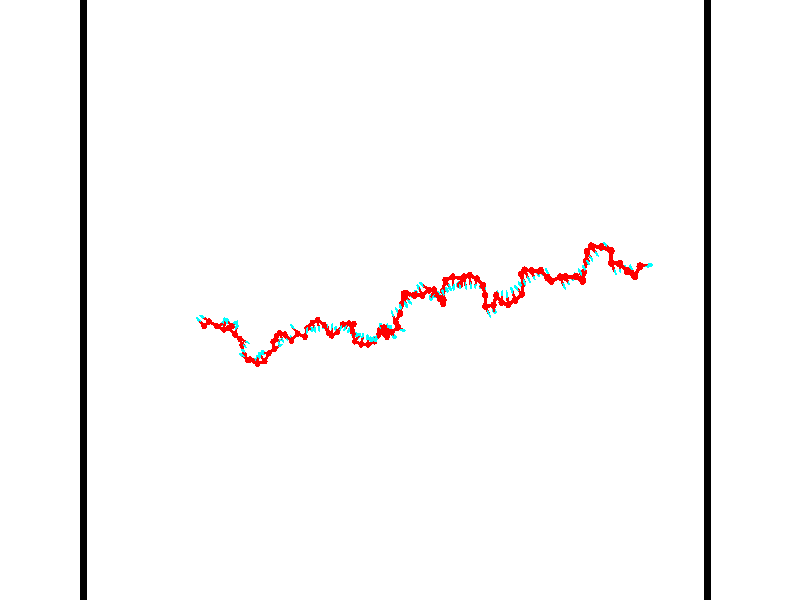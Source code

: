 // switches for output
#declare DRAW_BASES = 1; // possible values are 0, 1; only relevant for DNA ribbons
#declare DRAW_BASES_TYPE = 3; // possible values are 1, 2, 3; only relevant for DNA ribbons
#declare DRAW_FOG = 0; // set to 1 to enable fog

#include "colors.inc"

#include "transforms.inc"
background { rgb <1, 1, 1>}

#default {
   normal{
       ripples 0.25
       frequency 0.20
       turbulence 0.2
       lambda 5
   }
	finish {
		phong 0.1
		phong_size 40.
	}
}

// original window dimensions: 1024x640


// camera settings

camera {
	sky <-0, 1, 0>
	up <-0, 1, 0>
	right 1.6 * <0.99995, 0, 0.00999983>
	location <54.4867, 55, 106.329>
	look_at <55, 55, 55.0001>
	direction <0.513302, 0, -51.3289>
	angle 67.0682
}


# declare cpy_camera_pos = <54.4867, 55, 106.329>;
# if (DRAW_FOG = 1)
fog {
	fog_type 2
	up vnormalize(cpy_camera_pos)
	color rgbt<1,1,1,0.3>
	distance 1e-5
	fog_alt 3e-3
	fog_offset 88
}
# end


// LIGHTS

# declare lum = 6;
global_settings {
	ambient_light rgb lum * <0.05, 0.05, 0.05>
	max_trace_level 15
}# declare cpy_direct_light_amount = 0.25;
light_source
{	1000 * <-0.98995, -1, 1.00995>,
	rgb lum * cpy_direct_light_amount
	parallel
}

light_source
{	1000 * <0.98995, 1, -1.00995>,
	rgb lum * cpy_direct_light_amount
	parallel
}

// strand 0

// nucleotide -1

// particle -1
sphere {
	<36.828259, 52.985413, 50.020119> 0.250000
	pigment { color rgbt <1,0,0,0> }
	no_shadow
}
cylinder {
	<36.570160, 53.269398, 50.132980>,  <36.415302, 53.439789, 50.200699>, 0.100000
	pigment { color rgbt <1,0,0,0> }
	no_shadow
}
cylinder {
	<36.570160, 53.269398, 50.132980>,  <36.828259, 52.985413, 50.020119>, 0.100000
	pigment { color rgbt <1,0,0,0> }
	no_shadow
}

// particle -1
sphere {
	<36.570160, 53.269398, 50.132980> 0.100000
	pigment { color rgbt <1,0,0,0> }
	no_shadow
}
sphere {
	0, 1
	scale<0.080000,0.200000,0.300000>
	matrix <0.402223, 0.629686, -0.664615,
		-0.649522, -0.315348, -0.691864,
		-0.645242, 0.709966, 0.282154,
		36.376587, 53.482388, 50.217628>
	pigment { color rgbt <0,1,1,0> }
	no_shadow
}
cylinder {
	<37.163399, 53.332729, 49.605072>,  <36.828259, 52.985413, 50.020119>, 0.130000
	pigment { color rgbt <1,0,0,0> }
	no_shadow
}

// nucleotide -1

// particle -1
sphere {
	<37.163399, 53.332729, 49.605072> 0.250000
	pigment { color rgbt <1,0,0,0> }
	no_shadow
}
cylinder {
	<36.848103, 53.538532, 49.740108>,  <36.658924, 53.662014, 49.821129>, 0.100000
	pigment { color rgbt <1,0,0,0> }
	no_shadow
}
cylinder {
	<36.848103, 53.538532, 49.740108>,  <37.163399, 53.332729, 49.605072>, 0.100000
	pigment { color rgbt <1,0,0,0> }
	no_shadow
}

// particle -1
sphere {
	<36.848103, 53.538532, 49.740108> 0.100000
	pigment { color rgbt <1,0,0,0> }
	no_shadow
}
sphere {
	0, 1
	scale<0.080000,0.200000,0.300000>
	matrix <0.253935, 0.771663, -0.583141,
		-0.560533, -0.373928, -0.738905,
		-0.788238, 0.514504, 0.337589,
		36.611629, 53.692883, 49.841385>
	pigment { color rgbt <0,1,1,0> }
	no_shadow
}
cylinder {
	<37.817978, 52.938633, 49.295639>,  <37.163399, 53.332729, 49.605072>, 0.130000
	pigment { color rgbt <1,0,0,0> }
	no_shadow
}

// nucleotide -1

// particle -1
sphere {
	<37.817978, 52.938633, 49.295639> 0.250000
	pigment { color rgbt <1,0,0,0> }
	no_shadow
}
cylinder {
	<38.129959, 53.060329, 49.076878>,  <38.317150, 53.133347, 48.945621>, 0.100000
	pigment { color rgbt <1,0,0,0> }
	no_shadow
}
cylinder {
	<38.129959, 53.060329, 49.076878>,  <37.817978, 52.938633, 49.295639>, 0.100000
	pigment { color rgbt <1,0,0,0> }
	no_shadow
}

// particle -1
sphere {
	<38.129959, 53.060329, 49.076878> 0.100000
	pigment { color rgbt <1,0,0,0> }
	no_shadow
}
sphere {
	0, 1
	scale<0.080000,0.200000,0.300000>
	matrix <0.425249, 0.383518, 0.819803,
		0.459166, -0.871982, 0.169749,
		0.779955, 0.304240, -0.546908,
		38.363945, 53.151600, 48.912804>
	pigment { color rgbt <0,1,1,0> }
	no_shadow
}
cylinder {
	<38.516453, 52.671677, 49.418419>,  <37.817978, 52.938633, 49.295639>, 0.130000
	pigment { color rgbt <1,0,0,0> }
	no_shadow
}

// nucleotide -1

// particle -1
sphere {
	<38.516453, 52.671677, 49.418419> 0.250000
	pigment { color rgbt <1,0,0,0> }
	no_shadow
}
cylinder {
	<38.518875, 53.056480, 49.309242>,  <38.520329, 53.287361, 49.243736>, 0.100000
	pigment { color rgbt <1,0,0,0> }
	no_shadow
}
cylinder {
	<38.518875, 53.056480, 49.309242>,  <38.516453, 52.671677, 49.418419>, 0.100000
	pigment { color rgbt <1,0,0,0> }
	no_shadow
}

// particle -1
sphere {
	<38.518875, 53.056480, 49.309242> 0.100000
	pigment { color rgbt <1,0,0,0> }
	no_shadow
}
sphere {
	0, 1
	scale<0.080000,0.200000,0.300000>
	matrix <0.517810, 0.230488, 0.823861,
		0.855474, -0.146324, -0.496743,
		0.006058, 0.962011, -0.272944,
		38.520691, 53.345085, 49.227360>
	pigment { color rgbt <0,1,1,0> }
	no_shadow
}
cylinder {
	<39.196095, 52.926517, 49.102989>,  <38.516453, 52.671677, 49.418419>, 0.130000
	pigment { color rgbt <1,0,0,0> }
	no_shadow
}

// nucleotide -1

// particle -1
sphere {
	<39.196095, 52.926517, 49.102989> 0.250000
	pigment { color rgbt <1,0,0,0> }
	no_shadow
}
cylinder {
	<38.963673, 53.187103, 49.298119>,  <38.824219, 53.343452, 49.415195>, 0.100000
	pigment { color rgbt <1,0,0,0> }
	no_shadow
}
cylinder {
	<38.963673, 53.187103, 49.298119>,  <39.196095, 52.926517, 49.102989>, 0.100000
	pigment { color rgbt <1,0,0,0> }
	no_shadow
}

// particle -1
sphere {
	<38.963673, 53.187103, 49.298119> 0.100000
	pigment { color rgbt <1,0,0,0> }
	no_shadow
}
sphere {
	0, 1
	scale<0.080000,0.200000,0.300000>
	matrix <0.697254, 0.089317, 0.711238,
		0.419773, 0.753406, -0.506132,
		-0.581057, 0.651461, 0.487823,
		38.789356, 53.382542, 49.444466>
	pigment { color rgbt <0,1,1,0> }
	no_shadow
}
cylinder {
	<39.078758, 52.834023, 49.824574>,  <39.196095, 52.926517, 49.102989>, 0.130000
	pigment { color rgbt <1,0,0,0> }
	no_shadow
}

// nucleotide -1

// particle -1
sphere {
	<39.078758, 52.834023, 49.824574> 0.250000
	pigment { color rgbt <1,0,0,0> }
	no_shadow
}
cylinder {
	<39.414654, 53.045666, 49.775776>,  <39.616192, 53.172653, 49.746498>, 0.100000
	pigment { color rgbt <1,0,0,0> }
	no_shadow
}
cylinder {
	<39.414654, 53.045666, 49.775776>,  <39.078758, 52.834023, 49.824574>, 0.100000
	pigment { color rgbt <1,0,0,0> }
	no_shadow
}

// particle -1
sphere {
	<39.414654, 53.045666, 49.775776> 0.100000
	pigment { color rgbt <1,0,0,0> }
	no_shadow
}
sphere {
	0, 1
	scale<0.080000,0.200000,0.300000>
	matrix <0.476152, -0.609551, 0.633820,
		0.261002, -0.590328, -0.763800,
		0.839737, 0.529113, -0.121992,
		39.666576, 53.204399, 49.739178>
	pigment { color rgbt <0,1,1,0> }
	no_shadow
}
cylinder {
	<39.607616, 52.301399, 49.693756>,  <39.078758, 52.834023, 49.824574>, 0.130000
	pigment { color rgbt <1,0,0,0> }
	no_shadow
}

// nucleotide -1

// particle -1
sphere {
	<39.607616, 52.301399, 49.693756> 0.250000
	pigment { color rgbt <1,0,0,0> }
	no_shadow
}
cylinder {
	<39.744751, 52.631920, 49.872505>,  <39.827034, 52.830231, 49.979755>, 0.100000
	pigment { color rgbt <1,0,0,0> }
	no_shadow
}
cylinder {
	<39.744751, 52.631920, 49.872505>,  <39.607616, 52.301399, 49.693756>, 0.100000
	pigment { color rgbt <1,0,0,0> }
	no_shadow
}

// particle -1
sphere {
	<39.744751, 52.631920, 49.872505> 0.100000
	pigment { color rgbt <1,0,0,0> }
	no_shadow
}
sphere {
	0, 1
	scale<0.080000,0.200000,0.300000>
	matrix <0.686965, -0.544992, 0.480690,
		0.640734, 0.142184, -0.754483,
		0.342841, 0.826297, 0.446871,
		39.847603, 52.879810, 50.006565>
	pigment { color rgbt <0,1,1,0> }
	no_shadow
}
cylinder {
	<39.922932, 51.946316, 49.139355>,  <39.607616, 52.301399, 49.693756>, 0.130000
	pigment { color rgbt <1,0,0,0> }
	no_shadow
}

// nucleotide -1

// particle -1
sphere {
	<39.922932, 51.946316, 49.139355> 0.250000
	pigment { color rgbt <1,0,0,0> }
	no_shadow
}
cylinder {
	<40.288197, 51.792488, 49.085331>,  <40.507355, 51.700191, 49.052917>, 0.100000
	pigment { color rgbt <1,0,0,0> }
	no_shadow
}
cylinder {
	<40.288197, 51.792488, 49.085331>,  <39.922932, 51.946316, 49.139355>, 0.100000
	pigment { color rgbt <1,0,0,0> }
	no_shadow
}

// particle -1
sphere {
	<40.288197, 51.792488, 49.085331> 0.100000
	pigment { color rgbt <1,0,0,0> }
	no_shadow
}
sphere {
	0, 1
	scale<0.080000,0.200000,0.300000>
	matrix <-0.352492, -0.911471, 0.212062,
		-0.204653, -0.146041, -0.967879,
		0.913163, -0.384568, -0.135057,
		40.562145, 51.677116, 49.044815>
	pigment { color rgbt <0,1,1,0> }
	no_shadow
}
cylinder {
	<39.965099, 51.422413, 48.515507>,  <39.922932, 51.946316, 49.139355>, 0.130000
	pigment { color rgbt <1,0,0,0> }
	no_shadow
}

// nucleotide -1

// particle -1
sphere {
	<39.965099, 51.422413, 48.515507> 0.250000
	pigment { color rgbt <1,0,0,0> }
	no_shadow
}
cylinder {
	<40.190918, 51.391960, 48.844261>,  <40.326408, 51.373688, 49.041515>, 0.100000
	pigment { color rgbt <1,0,0,0> }
	no_shadow
}
cylinder {
	<40.190918, 51.391960, 48.844261>,  <39.965099, 51.422413, 48.515507>, 0.100000
	pigment { color rgbt <1,0,0,0> }
	no_shadow
}

// particle -1
sphere {
	<40.190918, 51.391960, 48.844261> 0.100000
	pigment { color rgbt <1,0,0,0> }
	no_shadow
}
sphere {
	0, 1
	scale<0.080000,0.200000,0.300000>
	matrix <-0.517562, -0.808318, 0.280628,
		0.642979, -0.583803, -0.495734,
		0.564542, -0.076135, 0.821885,
		40.360279, 51.369118, 49.090828>
	pigment { color rgbt <0,1,1,0> }
	no_shadow
}
cylinder {
	<40.228664, 50.665199, 48.759998>,  <39.965099, 51.422413, 48.515507>, 0.130000
	pigment { color rgbt <1,0,0,0> }
	no_shadow
}

// nucleotide -1

// particle -1
sphere {
	<40.228664, 50.665199, 48.759998> 0.250000
	pigment { color rgbt <1,0,0,0> }
	no_shadow
}
cylinder {
	<40.270752, 50.863007, 49.105106>,  <40.296005, 50.981693, 49.312172>, 0.100000
	pigment { color rgbt <1,0,0,0> }
	no_shadow
}
cylinder {
	<40.270752, 50.863007, 49.105106>,  <40.228664, 50.665199, 48.759998>, 0.100000
	pigment { color rgbt <1,0,0,0> }
	no_shadow
}

// particle -1
sphere {
	<40.270752, 50.863007, 49.105106> 0.100000
	pigment { color rgbt <1,0,0,0> }
	no_shadow
}
sphere {
	0, 1
	scale<0.080000,0.200000,0.300000>
	matrix <-0.299522, -0.811541, 0.501684,
		0.948270, -0.311206, 0.062731,
		0.105219, 0.494522, 0.862773,
		40.302319, 51.011364, 49.363937>
	pigment { color rgbt <0,1,1,0> }
	no_shadow
}
cylinder {
	<40.664864, 50.300289, 49.143383>,  <40.228664, 50.665199, 48.759998>, 0.130000
	pigment { color rgbt <1,0,0,0> }
	no_shadow
}

// nucleotide -1

// particle -1
sphere {
	<40.664864, 50.300289, 49.143383> 0.250000
	pigment { color rgbt <1,0,0,0> }
	no_shadow
}
cylinder {
	<40.399651, 50.517639, 49.349350>,  <40.240524, 50.648048, 49.472931>, 0.100000
	pigment { color rgbt <1,0,0,0> }
	no_shadow
}
cylinder {
	<40.399651, 50.517639, 49.349350>,  <40.664864, 50.300289, 49.143383>, 0.100000
	pigment { color rgbt <1,0,0,0> }
	no_shadow
}

// particle -1
sphere {
	<40.399651, 50.517639, 49.349350> 0.100000
	pigment { color rgbt <1,0,0,0> }
	no_shadow
}
sphere {
	0, 1
	scale<0.080000,0.200000,0.300000>
	matrix <-0.283056, -0.818753, 0.499523,
		0.693013, 0.185450, 0.696664,
		-0.663033, 0.543371, 0.514913,
		40.200741, 50.680649, 49.503822>
	pigment { color rgbt <0,1,1,0> }
	no_shadow
}
cylinder {
	<40.993073, 50.363609, 49.736687>,  <40.664864, 50.300289, 49.143383>, 0.130000
	pigment { color rgbt <1,0,0,0> }
	no_shadow
}

// nucleotide -1

// particle -1
sphere {
	<40.993073, 50.363609, 49.736687> 0.250000
	pigment { color rgbt <1,0,0,0> }
	no_shadow
}
cylinder {
	<41.153164, 50.318794, 49.372871>,  <41.249218, 50.291904, 49.154583>, 0.100000
	pigment { color rgbt <1,0,0,0> }
	no_shadow
}
cylinder {
	<41.153164, 50.318794, 49.372871>,  <40.993073, 50.363609, 49.736687>, 0.100000
	pigment { color rgbt <1,0,0,0> }
	no_shadow
}

// particle -1
sphere {
	<41.153164, 50.318794, 49.372871> 0.100000
	pigment { color rgbt <1,0,0,0> }
	no_shadow
}
sphere {
	0, 1
	scale<0.080000,0.200000,0.300000>
	matrix <0.804746, 0.517774, 0.290334,
		0.438408, -0.848150, 0.297390,
		0.400227, -0.112039, -0.909541,
		41.273232, 50.285183, 49.100010>
	pigment { color rgbt <0,1,1,0> }
	no_shadow
}
cylinder {
	<41.713078, 50.024349, 49.773659>,  <40.993073, 50.363609, 49.736687>, 0.130000
	pigment { color rgbt <1,0,0,0> }
	no_shadow
}

// nucleotide -1

// particle -1
sphere {
	<41.713078, 50.024349, 49.773659> 0.250000
	pigment { color rgbt <1,0,0,0> }
	no_shadow
}
cylinder {
	<41.663750, 50.284042, 49.473450>,  <41.634151, 50.439857, 49.293324>, 0.100000
	pigment { color rgbt <1,0,0,0> }
	no_shadow
}
cylinder {
	<41.663750, 50.284042, 49.473450>,  <41.713078, 50.024349, 49.773659>, 0.100000
	pigment { color rgbt <1,0,0,0> }
	no_shadow
}

// particle -1
sphere {
	<41.663750, 50.284042, 49.473450> 0.100000
	pigment { color rgbt <1,0,0,0> }
	no_shadow
}
sphere {
	0, 1
	scale<0.080000,0.200000,0.300000>
	matrix <0.651991, 0.623169, 0.431937,
		0.748131, -0.436065, -0.500148,
		-0.123324, 0.649237, -0.750521,
		41.626751, 50.478813, 49.248295>
	pigment { color rgbt <0,1,1,0> }
	no_shadow
}
cylinder {
	<42.276886, 50.175091, 49.145096>,  <41.713078, 50.024349, 49.773659>, 0.130000
	pigment { color rgbt <1,0,0,0> }
	no_shadow
}

// nucleotide -1

// particle -1
sphere {
	<42.276886, 50.175091, 49.145096> 0.250000
	pigment { color rgbt <1,0,0,0> }
	no_shadow
}
cylinder {
	<42.052605, 50.462273, 49.310093>,  <41.918037, 50.634583, 49.409092>, 0.100000
	pigment { color rgbt <1,0,0,0> }
	no_shadow
}
cylinder {
	<42.052605, 50.462273, 49.310093>,  <42.276886, 50.175091, 49.145096>, 0.100000
	pigment { color rgbt <1,0,0,0> }
	no_shadow
}

// particle -1
sphere {
	<42.052605, 50.462273, 49.310093> 0.100000
	pigment { color rgbt <1,0,0,0> }
	no_shadow
}
sphere {
	0, 1
	scale<0.080000,0.200000,0.300000>
	matrix <0.806822, 0.361729, 0.467108,
		0.186153, 0.594717, -0.782086,
		-0.560701, 0.717958, 0.412494,
		41.884396, 50.677662, 49.433842>
	pigment { color rgbt <0,1,1,0> }
	no_shadow
}
cylinder {
	<42.631596, 50.795818, 49.022385>,  <42.276886, 50.175091, 49.145096>, 0.130000
	pigment { color rgbt <1,0,0,0> }
	no_shadow
}

// nucleotide -1

// particle -1
sphere {
	<42.631596, 50.795818, 49.022385> 0.250000
	pigment { color rgbt <1,0,0,0> }
	no_shadow
}
cylinder {
	<42.383987, 50.846218, 49.332466>,  <42.235420, 50.876457, 49.518513>, 0.100000
	pigment { color rgbt <1,0,0,0> }
	no_shadow
}
cylinder {
	<42.383987, 50.846218, 49.332466>,  <42.631596, 50.795818, 49.022385>, 0.100000
	pigment { color rgbt <1,0,0,0> }
	no_shadow
}

// particle -1
sphere {
	<42.383987, 50.846218, 49.332466> 0.100000
	pigment { color rgbt <1,0,0,0> }
	no_shadow
}
sphere {
	0, 1
	scale<0.080000,0.200000,0.300000>
	matrix <0.785369, 0.096253, 0.611499,
		0.002432, 0.987350, -0.158538,
		-0.619024, 0.125997, 0.775200,
		42.198280, 50.884018, 49.565025>
	pigment { color rgbt <0,1,1,0> }
	no_shadow
}
cylinder {
	<43.024097, 51.070629, 48.409508>,  <42.631596, 50.795818, 49.022385>, 0.130000
	pigment { color rgbt <1,0,0,0> }
	no_shadow
}

// nucleotide -1

// particle -1
sphere {
	<43.024097, 51.070629, 48.409508> 0.250000
	pigment { color rgbt <1,0,0,0> }
	no_shadow
}
cylinder {
	<43.378975, 51.247604, 48.461876>,  <43.591900, 51.353790, 48.493298>, 0.100000
	pigment { color rgbt <1,0,0,0> }
	no_shadow
}
cylinder {
	<43.378975, 51.247604, 48.461876>,  <43.024097, 51.070629, 48.409508>, 0.100000
	pigment { color rgbt <1,0,0,0> }
	no_shadow
}

// particle -1
sphere {
	<43.378975, 51.247604, 48.461876> 0.100000
	pigment { color rgbt <1,0,0,0> }
	no_shadow
}
sphere {
	0, 1
	scale<0.080000,0.200000,0.300000>
	matrix <-0.421031, 0.892363, -0.162542,
		-0.188748, 0.089082, 0.977977,
		0.887191, 0.442439, 0.130925,
		43.645130, 51.380337, 48.501152>
	pigment { color rgbt <0,1,1,0> }
	no_shadow
}
cylinder {
	<42.969971, 51.678085, 48.710587>,  <43.024097, 51.070629, 48.409508>, 0.130000
	pigment { color rgbt <1,0,0,0> }
	no_shadow
}

// nucleotide -1

// particle -1
sphere {
	<42.969971, 51.678085, 48.710587> 0.250000
	pigment { color rgbt <1,0,0,0> }
	no_shadow
}
cylinder {
	<43.314342, 51.738594, 48.516300>,  <43.520966, 51.774899, 48.399731>, 0.100000
	pigment { color rgbt <1,0,0,0> }
	no_shadow
}
cylinder {
	<43.314342, 51.738594, 48.516300>,  <42.969971, 51.678085, 48.710587>, 0.100000
	pigment { color rgbt <1,0,0,0> }
	no_shadow
}

// particle -1
sphere {
	<43.314342, 51.738594, 48.516300> 0.100000
	pigment { color rgbt <1,0,0,0> }
	no_shadow
}
sphere {
	0, 1
	scale<0.080000,0.200000,0.300000>
	matrix <-0.318271, 0.905000, -0.282275,
		0.396867, 0.397607, 0.827288,
		0.860930, 0.151276, -0.485711,
		43.572620, 51.783978, 48.370586>
	pigment { color rgbt <0,1,1,0> }
	no_shadow
}
cylinder {
	<43.360863, 52.147888, 49.052990>,  <42.969971, 51.678085, 48.710587>, 0.130000
	pigment { color rgbt <1,0,0,0> }
	no_shadow
}

// nucleotide -1

// particle -1
sphere {
	<43.360863, 52.147888, 49.052990> 0.250000
	pigment { color rgbt <1,0,0,0> }
	no_shadow
}
cylinder {
	<43.529015, 51.808556, 49.181740>,  <43.629906, 51.604954, 49.258991>, 0.100000
	pigment { color rgbt <1,0,0,0> }
	no_shadow
}
cylinder {
	<43.529015, 51.808556, 49.181740>,  <43.360863, 52.147888, 49.052990>, 0.100000
	pigment { color rgbt <1,0,0,0> }
	no_shadow
}

// particle -1
sphere {
	<43.529015, 51.808556, 49.181740> 0.100000
	pigment { color rgbt <1,0,0,0> }
	no_shadow
}
sphere {
	0, 1
	scale<0.080000,0.200000,0.300000>
	matrix <0.905332, 0.368545, -0.211066,
		0.060428, 0.380136, 0.922954,
		0.420384, -0.848334, 0.321879,
		43.655128, 51.554054, 49.278305>
	pigment { color rgbt <0,1,1,0> }
	no_shadow
}
cylinder {
	<43.740608, 52.421844, 49.581497>,  <43.360863, 52.147888, 49.052990>, 0.130000
	pigment { color rgbt <1,0,0,0> }
	no_shadow
}

// nucleotide -1

// particle -1
sphere {
	<43.740608, 52.421844, 49.581497> 0.250000
	pigment { color rgbt <1,0,0,0> }
	no_shadow
}
cylinder {
	<43.868877, 52.094154, 49.391327>,  <43.945839, 51.897541, 49.277225>, 0.100000
	pigment { color rgbt <1,0,0,0> }
	no_shadow
}
cylinder {
	<43.868877, 52.094154, 49.391327>,  <43.740608, 52.421844, 49.581497>, 0.100000
	pigment { color rgbt <1,0,0,0> }
	no_shadow
}

// particle -1
sphere {
	<43.868877, 52.094154, 49.391327> 0.100000
	pigment { color rgbt <1,0,0,0> }
	no_shadow
}
sphere {
	0, 1
	scale<0.080000,0.200000,0.300000>
	matrix <0.833346, 0.482602, -0.269500,
		0.450225, -0.309776, 0.837458,
		0.320674, -0.819228, -0.475430,
		43.965080, 51.848385, 49.248699>
	pigment { color rgbt <0,1,1,0> }
	no_shadow
}
cylinder {
	<44.280811, 52.311646, 49.750435>,  <43.740608, 52.421844, 49.581497>, 0.130000
	pigment { color rgbt <1,0,0,0> }
	no_shadow
}

// nucleotide -1

// particle -1
sphere {
	<44.280811, 52.311646, 49.750435> 0.250000
	pigment { color rgbt <1,0,0,0> }
	no_shadow
}
cylinder {
	<44.300850, 52.132633, 49.393288>,  <44.312874, 52.025227, 49.179001>, 0.100000
	pigment { color rgbt <1,0,0,0> }
	no_shadow
}
cylinder {
	<44.300850, 52.132633, 49.393288>,  <44.280811, 52.311646, 49.750435>, 0.100000
	pigment { color rgbt <1,0,0,0> }
	no_shadow
}

// particle -1
sphere {
	<44.300850, 52.132633, 49.393288> 0.100000
	pigment { color rgbt <1,0,0,0> }
	no_shadow
}
sphere {
	0, 1
	scale<0.080000,0.200000,0.300000>
	matrix <0.929671, 0.347584, -0.122055,
		0.364969, -0.823955, 0.433469,
		0.050099, -0.447530, -0.892864,
		44.315880, 51.998375, 49.125427>
	pigment { color rgbt <0,1,1,0> }
	no_shadow
}
cylinder {
	<44.901226, 51.838486, 49.804070>,  <44.280811, 52.311646, 49.750435>, 0.130000
	pigment { color rgbt <1,0,0,0> }
	no_shadow
}

// nucleotide -1

// particle -1
sphere {
	<44.901226, 51.838486, 49.804070> 0.250000
	pigment { color rgbt <1,0,0,0> }
	no_shadow
}
cylinder {
	<44.826160, 51.946041, 49.426186>,  <44.781120, 52.010574, 49.199455>, 0.100000
	pigment { color rgbt <1,0,0,0> }
	no_shadow
}
cylinder {
	<44.826160, 51.946041, 49.426186>,  <44.901226, 51.838486, 49.804070>, 0.100000
	pigment { color rgbt <1,0,0,0> }
	no_shadow
}

// particle -1
sphere {
	<44.826160, 51.946041, 49.426186> 0.100000
	pigment { color rgbt <1,0,0,0> }
	no_shadow
}
sphere {
	0, 1
	scale<0.080000,0.200000,0.300000>
	matrix <0.948147, 0.300769, -0.102737,
		0.256516, -0.915006, -0.311390,
		-0.187662, 0.268890, -0.944712,
		44.769863, 52.026707, 49.142773>
	pigment { color rgbt <0,1,1,0> }
	no_shadow
}
cylinder {
	<45.512810, 52.381199, 49.934151>,  <44.901226, 51.838486, 49.804070>, 0.130000
	pigment { color rgbt <1,0,0,0> }
	no_shadow
}

// nucleotide -1

// particle -1
sphere {
	<45.512810, 52.381199, 49.934151> 0.250000
	pigment { color rgbt <1,0,0,0> }
	no_shadow
}
cylinder {
	<45.250824, 52.676952, 49.996536>,  <45.093632, 52.854404, 50.033966>, 0.100000
	pigment { color rgbt <1,0,0,0> }
	no_shadow
}
cylinder {
	<45.250824, 52.676952, 49.996536>,  <45.512810, 52.381199, 49.934151>, 0.100000
	pigment { color rgbt <1,0,0,0> }
	no_shadow
}

// particle -1
sphere {
	<45.250824, 52.676952, 49.996536> 0.100000
	pigment { color rgbt <1,0,0,0> }
	no_shadow
}
sphere {
	0, 1
	scale<0.080000,0.200000,0.300000>
	matrix <0.612731, 0.640442, -0.463028,
		-0.442241, -0.207706, -0.872514,
		-0.654969, 0.739386, 0.155962,
		45.054333, 52.898769, 50.043324>
	pigment { color rgbt <0,1,1,0> }
	no_shadow
}
cylinder {
	<46.152798, 52.116360, 49.654469>,  <45.512810, 52.381199, 49.934151>, 0.130000
	pigment { color rgbt <1,0,0,0> }
	no_shadow
}

// nucleotide -1

// particle -1
sphere {
	<46.152798, 52.116360, 49.654469> 0.250000
	pigment { color rgbt <1,0,0,0> }
	no_shadow
}
cylinder {
	<46.288494, 52.419331, 49.877617>,  <46.369911, 52.601112, 50.011505>, 0.100000
	pigment { color rgbt <1,0,0,0> }
	no_shadow
}
cylinder {
	<46.288494, 52.419331, 49.877617>,  <46.152798, 52.116360, 49.654469>, 0.100000
	pigment { color rgbt <1,0,0,0> }
	no_shadow
}

// particle -1
sphere {
	<46.288494, 52.419331, 49.877617> 0.100000
	pigment { color rgbt <1,0,0,0> }
	no_shadow
}
sphere {
	0, 1
	scale<0.080000,0.200000,0.300000>
	matrix <0.824743, 0.045763, -0.563653,
		-0.452455, 0.651316, -0.609156,
		0.339239, 0.757425, 0.557874,
		46.390266, 52.646557, 50.044979>
	pigment { color rgbt <0,1,1,0> }
	no_shadow
}
cylinder {
	<46.295101, 52.788952, 49.335320>,  <46.152798, 52.116360, 49.654469>, 0.130000
	pigment { color rgbt <1,0,0,0> }
	no_shadow
}

// nucleotide -1

// particle -1
sphere {
	<46.295101, 52.788952, 49.335320> 0.250000
	pigment { color rgbt <1,0,0,0> }
	no_shadow
}
cylinder {
	<46.576698, 52.750656, 49.616810>,  <46.745655, 52.727680, 49.785706>, 0.100000
	pigment { color rgbt <1,0,0,0> }
	no_shadow
}
cylinder {
	<46.576698, 52.750656, 49.616810>,  <46.295101, 52.788952, 49.335320>, 0.100000
	pigment { color rgbt <1,0,0,0> }
	no_shadow
}

// particle -1
sphere {
	<46.576698, 52.750656, 49.616810> 0.100000
	pigment { color rgbt <1,0,0,0> }
	no_shadow
}
sphere {
	0, 1
	scale<0.080000,0.200000,0.300000>
	matrix <0.707460, 0.007402, -0.706714,
		0.062452, 0.995379, 0.072944,
		0.703988, -0.095740, 0.703729,
		46.787895, 52.721935, 49.827927>
	pigment { color rgbt <0,1,1,0> }
	no_shadow
}
cylinder {
	<46.761105, 53.209866, 49.212227>,  <46.295101, 52.788952, 49.335320>, 0.130000
	pigment { color rgbt <1,0,0,0> }
	no_shadow
}

// nucleotide -1

// particle -1
sphere {
	<46.761105, 53.209866, 49.212227> 0.250000
	pigment { color rgbt <1,0,0,0> }
	no_shadow
}
cylinder {
	<46.934509, 52.923126, 49.430656>,  <47.038551, 52.751083, 49.561714>, 0.100000
	pigment { color rgbt <1,0,0,0> }
	no_shadow
}
cylinder {
	<46.934509, 52.923126, 49.430656>,  <46.761105, 53.209866, 49.212227>, 0.100000
	pigment { color rgbt <1,0,0,0> }
	no_shadow
}

// particle -1
sphere {
	<46.934509, 52.923126, 49.430656> 0.100000
	pigment { color rgbt <1,0,0,0> }
	no_shadow
}
sphere {
	0, 1
	scale<0.080000,0.200000,0.300000>
	matrix <0.801063, 0.028991, -0.597877,
		0.412757, 0.696625, 0.586810,
		0.433508, -0.716849, 0.546075,
		47.064560, 52.708073, 49.594479>
	pigment { color rgbt <0,1,1,0> }
	no_shadow
}
cylinder {
	<47.353745, 53.447716, 49.736938>,  <46.761105, 53.209866, 49.212227>, 0.130000
	pigment { color rgbt <1,0,0,0> }
	no_shadow
}

// nucleotide -1

// particle -1
sphere {
	<47.353745, 53.447716, 49.736938> 0.250000
	pigment { color rgbt <1,0,0,0> }
	no_shadow
}
cylinder {
	<47.392483, 53.078384, 49.588303>,  <47.415726, 52.856785, 49.499119>, 0.100000
	pigment { color rgbt <1,0,0,0> }
	no_shadow
}
cylinder {
	<47.392483, 53.078384, 49.588303>,  <47.353745, 53.447716, 49.736938>, 0.100000
	pigment { color rgbt <1,0,0,0> }
	no_shadow
}

// particle -1
sphere {
	<47.392483, 53.078384, 49.588303> 0.100000
	pigment { color rgbt <1,0,0,0> }
	no_shadow
}
sphere {
	0, 1
	scale<0.080000,0.200000,0.300000>
	matrix <0.887383, 0.249179, -0.387892,
		0.450746, -0.292182, 0.843479,
		0.096842, -0.923331, -0.371594,
		47.421535, 52.801384, 49.476826>
	pigment { color rgbt <0,1,1,0> }
	no_shadow
}
cylinder {
	<47.988235, 53.033688, 50.022182>,  <47.353745, 53.447716, 49.736938>, 0.130000
	pigment { color rgbt <1,0,0,0> }
	no_shadow
}

// nucleotide -1

// particle -1
sphere {
	<47.988235, 53.033688, 50.022182> 0.250000
	pigment { color rgbt <1,0,0,0> }
	no_shadow
}
cylinder {
	<47.873104, 52.949165, 49.648552>,  <47.804024, 52.898453, 49.424374>, 0.100000
	pigment { color rgbt <1,0,0,0> }
	no_shadow
}
cylinder {
	<47.873104, 52.949165, 49.648552>,  <47.988235, 53.033688, 50.022182>, 0.100000
	pigment { color rgbt <1,0,0,0> }
	no_shadow
}

// particle -1
sphere {
	<47.873104, 52.949165, 49.648552> 0.100000
	pigment { color rgbt <1,0,0,0> }
	no_shadow
}
sphere {
	0, 1
	scale<0.080000,0.200000,0.300000>
	matrix <0.914876, 0.227676, -0.333416,
		0.283119, -0.950534, 0.127783,
		-0.287830, -0.211302, -0.934080,
		47.786755, 52.885777, 49.368328>
	pigment { color rgbt <0,1,1,0> }
	no_shadow
}
cylinder {
	<48.348339, 52.402767, 49.705616>,  <47.988235, 53.033688, 50.022182>, 0.130000
	pigment { color rgbt <1,0,0,0> }
	no_shadow
}

// nucleotide -1

// particle -1
sphere {
	<48.348339, 52.402767, 49.705616> 0.250000
	pigment { color rgbt <1,0,0,0> }
	no_shadow
}
cylinder {
	<48.265472, 52.706535, 49.458923>,  <48.215752, 52.888798, 49.310905>, 0.100000
	pigment { color rgbt <1,0,0,0> }
	no_shadow
}
cylinder {
	<48.265472, 52.706535, 49.458923>,  <48.348339, 52.402767, 49.705616>, 0.100000
	pigment { color rgbt <1,0,0,0> }
	no_shadow
}

// particle -1
sphere {
	<48.265472, 52.706535, 49.458923> 0.100000
	pigment { color rgbt <1,0,0,0> }
	no_shadow
}
sphere {
	0, 1
	scale<0.080000,0.200000,0.300000>
	matrix <0.974531, 0.215528, -0.061954,
		0.085874, -0.613860, -0.784730,
		-0.207162, 0.759423, -0.616733,
		48.203323, 52.934361, 49.273903>
	pigment { color rgbt <0,1,1,0> }
	no_shadow
}
cylinder {
	<48.577721, 52.187859, 49.065964>,  <48.348339, 52.402767, 49.705616>, 0.130000
	pigment { color rgbt <1,0,0,0> }
	no_shadow
}

// nucleotide -1

// particle -1
sphere {
	<48.577721, 52.187859, 49.065964> 0.250000
	pigment { color rgbt <1,0,0,0> }
	no_shadow
}
cylinder {
	<48.601704, 52.584564, 49.111233>,  <48.616093, 52.822586, 49.138393>, 0.100000
	pigment { color rgbt <1,0,0,0> }
	no_shadow
}
cylinder {
	<48.601704, 52.584564, 49.111233>,  <48.577721, 52.187859, 49.065964>, 0.100000
	pigment { color rgbt <1,0,0,0> }
	no_shadow
}

// particle -1
sphere {
	<48.601704, 52.584564, 49.111233> 0.100000
	pigment { color rgbt <1,0,0,0> }
	no_shadow
}
sphere {
	0, 1
	scale<0.080000,0.200000,0.300000>
	matrix <0.942117, -0.093689, 0.321927,
		0.329879, 0.087322, -0.939976,
		0.059954, 0.991765, 0.113173,
		48.619690, 52.882095, 49.145184>
	pigment { color rgbt <0,1,1,0> }
	no_shadow
}
cylinder {
	<49.132534, 52.461864, 48.668240>,  <48.577721, 52.187859, 49.065964>, 0.130000
	pigment { color rgbt <1,0,0,0> }
	no_shadow
}

// nucleotide -1

// particle -1
sphere {
	<49.132534, 52.461864, 48.668240> 0.250000
	pigment { color rgbt <1,0,0,0> }
	no_shadow
}
cylinder {
	<49.051853, 52.648041, 49.012955>,  <49.003445, 52.759747, 49.219784>, 0.100000
	pigment { color rgbt <1,0,0,0> }
	no_shadow
}
cylinder {
	<49.051853, 52.648041, 49.012955>,  <49.132534, 52.461864, 48.668240>, 0.100000
	pigment { color rgbt <1,0,0,0> }
	no_shadow
}

// particle -1
sphere {
	<49.051853, 52.648041, 49.012955> 0.100000
	pigment { color rgbt <1,0,0,0> }
	no_shadow
}
sphere {
	0, 1
	scale<0.080000,0.200000,0.300000>
	matrix <0.854657, -0.346134, 0.386979,
		0.478412, 0.814587, -0.327980,
		-0.201703, 0.465445, 0.861787,
		48.991341, 52.787674, 49.271492>
	pigment { color rgbt <0,1,1,0> }
	no_shadow
}
cylinder {
	<49.585247, 53.057587, 48.722248>,  <49.132534, 52.461864, 48.668240>, 0.130000
	pigment { color rgbt <1,0,0,0> }
	no_shadow
}

// nucleotide -1

// particle -1
sphere {
	<49.585247, 53.057587, 48.722248> 0.250000
	pigment { color rgbt <1,0,0,0> }
	no_shadow
}
cylinder {
	<49.512318, 52.907867, 49.085930>,  <49.468559, 52.818035, 49.304138>, 0.100000
	pigment { color rgbt <1,0,0,0> }
	no_shadow
}
cylinder {
	<49.512318, 52.907867, 49.085930>,  <49.585247, 53.057587, 48.722248>, 0.100000
	pigment { color rgbt <1,0,0,0> }
	no_shadow
}

// particle -1
sphere {
	<49.512318, 52.907867, 49.085930> 0.100000
	pigment { color rgbt <1,0,0,0> }
	no_shadow
}
sphere {
	0, 1
	scale<0.080000,0.200000,0.300000>
	matrix <0.972593, -0.204362, 0.110904,
		0.144295, 0.904508, 0.401302,
		-0.182325, -0.374301, 0.909207,
		49.457619, 52.795578, 49.358692>
	pigment { color rgbt <0,1,1,0> }
	no_shadow
}
cylinder {
	<50.249981, 53.145676, 49.020523>,  <49.585247, 53.057587, 48.722248>, 0.130000
	pigment { color rgbt <1,0,0,0> }
	no_shadow
}

// nucleotide -1

// particle -1
sphere {
	<50.249981, 53.145676, 49.020523> 0.250000
	pigment { color rgbt <1,0,0,0> }
	no_shadow
}
cylinder {
	<50.054180, 52.936707, 49.299797>,  <49.936699, 52.811325, 49.467361>, 0.100000
	pigment { color rgbt <1,0,0,0> }
	no_shadow
}
cylinder {
	<50.054180, 52.936707, 49.299797>,  <50.249981, 53.145676, 49.020523>, 0.100000
	pigment { color rgbt <1,0,0,0> }
	no_shadow
}

// particle -1
sphere {
	<50.054180, 52.936707, 49.299797> 0.100000
	pigment { color rgbt <1,0,0,0> }
	no_shadow
}
sphere {
	0, 1
	scale<0.080000,0.200000,0.300000>
	matrix <0.871973, -0.286451, 0.397000,
		-0.007404, 0.803132, 0.595755,
		-0.489498, -0.522421, 0.698189,
		49.907330, 52.779980, 49.509254>
	pigment { color rgbt <0,1,1,0> }
	no_shadow
}
cylinder {
	<50.725166, 53.118553, 49.472961>,  <50.249981, 53.145676, 49.020523>, 0.130000
	pigment { color rgbt <1,0,0,0> }
	no_shadow
}

// nucleotide -1

// particle -1
sphere {
	<50.725166, 53.118553, 49.472961> 0.250000
	pigment { color rgbt <1,0,0,0> }
	no_shadow
}
cylinder {
	<50.467556, 52.845490, 49.611069>,  <50.312988, 52.681652, 49.693932>, 0.100000
	pigment { color rgbt <1,0,0,0> }
	no_shadow
}
cylinder {
	<50.467556, 52.845490, 49.611069>,  <50.725166, 53.118553, 49.472961>, 0.100000
	pigment { color rgbt <1,0,0,0> }
	no_shadow
}

// particle -1
sphere {
	<50.467556, 52.845490, 49.611069> 0.100000
	pigment { color rgbt <1,0,0,0> }
	no_shadow
}
sphere {
	0, 1
	scale<0.080000,0.200000,0.300000>
	matrix <0.721263, -0.391423, 0.571462,
		-0.254966, 0.617065, 0.744461,
		-0.644028, -0.682656, 0.345267,
		50.274349, 52.640694, 49.714649>
	pigment { color rgbt <0,1,1,0> }
	no_shadow
}
cylinder {
	<50.607140, 53.057709, 50.234062>,  <50.725166, 53.118553, 49.472961>, 0.130000
	pigment { color rgbt <1,0,0,0> }
	no_shadow
}

// nucleotide -1

// particle -1
sphere {
	<50.607140, 53.057709, 50.234062> 0.250000
	pigment { color rgbt <1,0,0,0> }
	no_shadow
}
cylinder {
	<50.604336, 52.691189, 50.073891>,  <50.602654, 52.471275, 49.977787>, 0.100000
	pigment { color rgbt <1,0,0,0> }
	no_shadow
}
cylinder {
	<50.604336, 52.691189, 50.073891>,  <50.607140, 53.057709, 50.234062>, 0.100000
	pigment { color rgbt <1,0,0,0> }
	no_shadow
}

// particle -1
sphere {
	<50.604336, 52.691189, 50.073891> 0.100000
	pigment { color rgbt <1,0,0,0> }
	no_shadow
}
sphere {
	0, 1
	scale<0.080000,0.200000,0.300000>
	matrix <0.809920, -0.240069, 0.535160,
		-0.586498, -0.320563, 0.743814,
		-0.007014, -0.916301, -0.400430,
		50.602230, 52.416298, 49.953762>
	pigment { color rgbt <0,1,1,0> }
	no_shadow
}
cylinder {
	<50.647472, 52.605404, 50.741978>,  <50.607140, 53.057709, 50.234062>, 0.130000
	pigment { color rgbt <1,0,0,0> }
	no_shadow
}

// nucleotide -1

// particle -1
sphere {
	<50.647472, 52.605404, 50.741978> 0.250000
	pigment { color rgbt <1,0,0,0> }
	no_shadow
}
cylinder {
	<50.815090, 52.437439, 50.419968>,  <50.915661, 52.336658, 50.226761>, 0.100000
	pigment { color rgbt <1,0,0,0> }
	no_shadow
}
cylinder {
	<50.815090, 52.437439, 50.419968>,  <50.647472, 52.605404, 50.741978>, 0.100000
	pigment { color rgbt <1,0,0,0> }
	no_shadow
}

// particle -1
sphere {
	<50.815090, 52.437439, 50.419968> 0.100000
	pigment { color rgbt <1,0,0,0> }
	no_shadow
}
sphere {
	0, 1
	scale<0.080000,0.200000,0.300000>
	matrix <0.788220, -0.271846, 0.552095,
		-0.450678, -0.865892, 0.217071,
		0.419045, -0.419917, -0.805029,
		50.940804, 52.311462, 50.178459>
	pigment { color rgbt <0,1,1,0> }
	no_shadow
}
cylinder {
	<50.890991, 51.839592, 50.858692>,  <50.647472, 52.605404, 50.741978>, 0.130000
	pigment { color rgbt <1,0,0,0> }
	no_shadow
}

// nucleotide -1

// particle -1
sphere {
	<50.890991, 51.839592, 50.858692> 0.250000
	pigment { color rgbt <1,0,0,0> }
	no_shadow
}
cylinder {
	<51.103134, 52.071671, 50.611435>,  <51.230419, 52.210918, 50.463081>, 0.100000
	pigment { color rgbt <1,0,0,0> }
	no_shadow
}
cylinder {
	<51.103134, 52.071671, 50.611435>,  <50.890991, 51.839592, 50.858692>, 0.100000
	pigment { color rgbt <1,0,0,0> }
	no_shadow
}

// particle -1
sphere {
	<51.103134, 52.071671, 50.611435> 0.100000
	pigment { color rgbt <1,0,0,0> }
	no_shadow
}
sphere {
	0, 1
	scale<0.080000,0.200000,0.300000>
	matrix <0.772979, -0.031490, 0.633650,
		0.348176, -0.813868, -0.465180,
		0.530356, 0.580196, -0.618139,
		51.262241, 52.245728, 50.425995>
	pigment { color rgbt <0,1,1,0> }
	no_shadow
}
cylinder {
	<51.500195, 51.609489, 51.026886>,  <50.890991, 51.839592, 50.858692>, 0.130000
	pigment { color rgbt <1,0,0,0> }
	no_shadow
}

// nucleotide -1

// particle -1
sphere {
	<51.500195, 51.609489, 51.026886> 0.250000
	pigment { color rgbt <1,0,0,0> }
	no_shadow
}
cylinder {
	<51.572849, 51.949341, 50.828842>,  <51.616440, 52.153252, 50.710014>, 0.100000
	pigment { color rgbt <1,0,0,0> }
	no_shadow
}
cylinder {
	<51.572849, 51.949341, 50.828842>,  <51.500195, 51.609489, 51.026886>, 0.100000
	pigment { color rgbt <1,0,0,0> }
	no_shadow
}

// particle -1
sphere {
	<51.572849, 51.949341, 50.828842> 0.100000
	pigment { color rgbt <1,0,0,0> }
	no_shadow
}
sphere {
	0, 1
	scale<0.080000,0.200000,0.300000>
	matrix <0.839956, 0.127771, 0.527398,
		0.511355, -0.511665, -0.690446,
		0.181632, 0.849632, -0.495112,
		51.627338, 52.204231, 50.680309>
	pigment { color rgbt <0,1,1,0> }
	no_shadow
}
cylinder {
	<52.082737, 51.559608, 50.337025>,  <51.500195, 51.609489, 51.026886>, 0.130000
	pigment { color rgbt <1,0,0,0> }
	no_shadow
}

// nucleotide -1

// particle -1
sphere {
	<52.082737, 51.559608, 50.337025> 0.250000
	pigment { color rgbt <1,0,0,0> }
	no_shadow
}
cylinder {
	<52.057789, 51.893093, 50.556496>,  <52.042820, 52.093182, 50.688179>, 0.100000
	pigment { color rgbt <1,0,0,0> }
	no_shadow
}
cylinder {
	<52.057789, 51.893093, 50.556496>,  <52.082737, 51.559608, 50.337025>, 0.100000
	pigment { color rgbt <1,0,0,0> }
	no_shadow
}

// particle -1
sphere {
	<52.057789, 51.893093, 50.556496> 0.100000
	pigment { color rgbt <1,0,0,0> }
	no_shadow
}
sphere {
	0, 1
	scale<0.080000,0.200000,0.300000>
	matrix <0.827519, -0.264140, 0.495422,
		0.557964, 0.484936, -0.673434,
		-0.062367, 0.833707, 0.548674,
		52.039078, 52.143204, 50.721096>
	pigment { color rgbt <0,1,1,0> }
	no_shadow
}
cylinder {
	<52.691509, 51.809822, 50.375751>,  <52.082737, 51.559608, 50.337025>, 0.130000
	pigment { color rgbt <1,0,0,0> }
	no_shadow
}

// nucleotide -1

// particle -1
sphere {
	<52.691509, 51.809822, 50.375751> 0.250000
	pigment { color rgbt <1,0,0,0> }
	no_shadow
}
cylinder {
	<52.488419, 51.932419, 50.697815>,  <52.366562, 52.005978, 50.891052>, 0.100000
	pigment { color rgbt <1,0,0,0> }
	no_shadow
}
cylinder {
	<52.488419, 51.932419, 50.697815>,  <52.691509, 51.809822, 50.375751>, 0.100000
	pigment { color rgbt <1,0,0,0> }
	no_shadow
}

// particle -1
sphere {
	<52.488419, 51.932419, 50.697815> 0.100000
	pigment { color rgbt <1,0,0,0> }
	no_shadow
}
sphere {
	0, 1
	scale<0.080000,0.200000,0.300000>
	matrix <0.755056, -0.291728, 0.587184,
		0.414851, 0.906068, -0.083296,
		-0.507729, 0.306487, 0.805157,
		52.336102, 52.024364, 50.939362>
	pigment { color rgbt <0,1,1,0> }
	no_shadow
}
cylinder {
	<53.053238, 52.291927, 50.803337>,  <52.691509, 51.809822, 50.375751>, 0.130000
	pigment { color rgbt <1,0,0,0> }
	no_shadow
}

// nucleotide -1

// particle -1
sphere {
	<53.053238, 52.291927, 50.803337> 0.250000
	pigment { color rgbt <1,0,0,0> }
	no_shadow
}
cylinder {
	<52.780788, 52.147861, 51.058319>,  <52.617321, 52.061420, 51.211308>, 0.100000
	pigment { color rgbt <1,0,0,0> }
	no_shadow
}
cylinder {
	<52.780788, 52.147861, 51.058319>,  <53.053238, 52.291927, 50.803337>, 0.100000
	pigment { color rgbt <1,0,0,0> }
	no_shadow
}

// particle -1
sphere {
	<52.780788, 52.147861, 51.058319> 0.100000
	pigment { color rgbt <1,0,0,0> }
	no_shadow
}
sphere {
	0, 1
	scale<0.080000,0.200000,0.300000>
	matrix <0.715824, -0.144628, 0.683139,
		-0.153848, 0.921609, 0.356324,
		-0.681121, -0.360165, 0.637460,
		52.576450, 52.039810, 51.249557>
	pigment { color rgbt <0,1,1,0> }
	no_shadow
}
cylinder {
	<53.184654, 52.706985, 51.483440>,  <53.053238, 52.291927, 50.803337>, 0.130000
	pigment { color rgbt <1,0,0,0> }
	no_shadow
}

// nucleotide -1

// particle -1
sphere {
	<53.184654, 52.706985, 51.483440> 0.250000
	pigment { color rgbt <1,0,0,0> }
	no_shadow
}
cylinder {
	<53.006199, 52.350819, 51.519493>,  <52.899124, 52.137119, 51.541126>, 0.100000
	pigment { color rgbt <1,0,0,0> }
	no_shadow
}
cylinder {
	<53.006199, 52.350819, 51.519493>,  <53.184654, 52.706985, 51.483440>, 0.100000
	pigment { color rgbt <1,0,0,0> }
	no_shadow
}

// particle -1
sphere {
	<53.006199, 52.350819, 51.519493> 0.100000
	pigment { color rgbt <1,0,0,0> }
	no_shadow
}
sphere {
	0, 1
	scale<0.080000,0.200000,0.300000>
	matrix <0.595804, -0.220347, 0.772312,
		-0.667816, 0.398260, 0.628817,
		-0.446139, -0.890414, 0.090134,
		52.872356, 52.083694, 51.546532>
	pigment { color rgbt <0,1,1,0> }
	no_shadow
}
cylinder {
	<53.557888, 52.510830, 52.124905>,  <53.184654, 52.706985, 51.483440>, 0.130000
	pigment { color rgbt <1,0,0,0> }
	no_shadow
}

// nucleotide -1

// particle -1
sphere {
	<53.557888, 52.510830, 52.124905> 0.250000
	pigment { color rgbt <1,0,0,0> }
	no_shadow
}
cylinder {
	<53.858826, 52.744301, 52.247078>,  <54.039391, 52.884384, 52.320381>, 0.100000
	pigment { color rgbt <1,0,0,0> }
	no_shadow
}
cylinder {
	<53.858826, 52.744301, 52.247078>,  <53.557888, 52.510830, 52.124905>, 0.100000
	pigment { color rgbt <1,0,0,0> }
	no_shadow
}

// particle -1
sphere {
	<53.858826, 52.744301, 52.247078> 0.100000
	pigment { color rgbt <1,0,0,0> }
	no_shadow
}
sphere {
	0, 1
	scale<0.080000,0.200000,0.300000>
	matrix <-0.465068, 0.142220, 0.873776,
		0.466567, -0.799432, 0.378450,
		0.752348, 0.583680, 0.305435,
		54.084530, 52.919403, 52.338707>
	pigment { color rgbt <0,1,1,0> }
	no_shadow
}
cylinder {
	<53.863888, 52.271511, 52.668140>,  <53.557888, 52.510830, 52.124905>, 0.130000
	pigment { color rgbt <1,0,0,0> }
	no_shadow
}

// nucleotide -1

// particle -1
sphere {
	<53.863888, 52.271511, 52.668140> 0.250000
	pigment { color rgbt <1,0,0,0> }
	no_shadow
}
cylinder {
	<53.866940, 52.671490, 52.665451>,  <53.868771, 52.911476, 52.663837>, 0.100000
	pigment { color rgbt <1,0,0,0> }
	no_shadow
}
cylinder {
	<53.866940, 52.671490, 52.665451>,  <53.863888, 52.271511, 52.668140>, 0.100000
	pigment { color rgbt <1,0,0,0> }
	no_shadow
}

// particle -1
sphere {
	<53.866940, 52.671490, 52.665451> 0.100000
	pigment { color rgbt <1,0,0,0> }
	no_shadow
}
sphere {
	0, 1
	scale<0.080000,0.200000,0.300000>
	matrix <-0.696986, 0.010139, 0.717013,
		0.717044, -0.000779, 0.697028,
		0.007626, 0.999948, -0.006727,
		53.869228, 52.971474, 52.663433>
	pigment { color rgbt <0,1,1,0> }
	no_shadow
}
cylinder {
	<53.940208, 52.494152, 53.378750>,  <53.863888, 52.271511, 52.668140>, 0.130000
	pigment { color rgbt <1,0,0,0> }
	no_shadow
}

// nucleotide -1

// particle -1
sphere {
	<53.940208, 52.494152, 53.378750> 0.250000
	pigment { color rgbt <1,0,0,0> }
	no_shadow
}
cylinder {
	<53.761002, 52.758961, 53.138412>,  <53.653477, 52.917847, 52.994209>, 0.100000
	pigment { color rgbt <1,0,0,0> }
	no_shadow
}
cylinder {
	<53.761002, 52.758961, 53.138412>,  <53.940208, 52.494152, 53.378750>, 0.100000
	pigment { color rgbt <1,0,0,0> }
	no_shadow
}

// particle -1
sphere {
	<53.761002, 52.758961, 53.138412> 0.100000
	pigment { color rgbt <1,0,0,0> }
	no_shadow
}
sphere {
	0, 1
	scale<0.080000,0.200000,0.300000>
	matrix <-0.714970, 0.138179, 0.685365,
		0.536748, 0.736639, 0.411417,
		-0.448018, 0.662019, -0.600842,
		53.626595, 52.957565, 52.958160>
	pigment { color rgbt <0,1,1,0> }
	no_shadow
}
cylinder {
	<53.653572, 52.988731, 53.860157>,  <53.940208, 52.494152, 53.378750>, 0.130000
	pigment { color rgbt <1,0,0,0> }
	no_shadow
}

// nucleotide -1

// particle -1
sphere {
	<53.653572, 52.988731, 53.860157> 0.250000
	pigment { color rgbt <1,0,0,0> }
	no_shadow
}
cylinder {
	<53.452244, 53.057293, 53.521385>,  <53.331448, 53.098431, 53.318123>, 0.100000
	pigment { color rgbt <1,0,0,0> }
	no_shadow
}
cylinder {
	<53.452244, 53.057293, 53.521385>,  <53.653572, 52.988731, 53.860157>, 0.100000
	pigment { color rgbt <1,0,0,0> }
	no_shadow
}

// particle -1
sphere {
	<53.452244, 53.057293, 53.521385> 0.100000
	pigment { color rgbt <1,0,0,0> }
	no_shadow
}
sphere {
	0, 1
	scale<0.080000,0.200000,0.300000>
	matrix <-0.825501, 0.194291, 0.529904,
		0.255380, 0.965852, 0.043705,
		-0.503318, 0.171405, -0.846931,
		53.301247, 53.108715, 53.267307>
	pigment { color rgbt <0,1,1,0> }
	no_shadow
}
cylinder {
	<54.291786, 52.679684, 54.062168>,  <53.653572, 52.988731, 53.860157>, 0.130000
	pigment { color rgbt <1,0,0,0> }
	no_shadow
}

// nucleotide -1

// particle -1
sphere {
	<54.291786, 52.679684, 54.062168> 0.250000
	pigment { color rgbt <1,0,0,0> }
	no_shadow
}
cylinder {
	<54.418251, 52.506905, 54.400036>,  <54.494129, 52.403236, 54.602757>, 0.100000
	pigment { color rgbt <1,0,0,0> }
	no_shadow
}
cylinder {
	<54.418251, 52.506905, 54.400036>,  <54.291786, 52.679684, 54.062168>, 0.100000
	pigment { color rgbt <1,0,0,0> }
	no_shadow
}

// particle -1
sphere {
	<54.418251, 52.506905, 54.400036> 0.100000
	pigment { color rgbt <1,0,0,0> }
	no_shadow
}
sphere {
	0, 1
	scale<0.080000,0.200000,0.300000>
	matrix <0.206535, -0.837647, -0.505658,
		0.925952, 0.334323, -0.175618,
		0.316159, -0.431944, 0.844670,
		54.513100, 52.377323, 54.653439>
	pigment { color rgbt <0,1,1,0> }
	no_shadow
}
cylinder {
	<54.837299, 53.043602, 54.510464>,  <54.291786, 52.679684, 54.062168>, 0.130000
	pigment { color rgbt <1,0,0,0> }
	no_shadow
}

// nucleotide -1

// particle -1
sphere {
	<54.837299, 53.043602, 54.510464> 0.250000
	pigment { color rgbt <1,0,0,0> }
	no_shadow
}
cylinder {
	<55.065323, 52.947842, 54.824844>,  <55.202137, 52.890385, 55.013474>, 0.100000
	pigment { color rgbt <1,0,0,0> }
	no_shadow
}
cylinder {
	<55.065323, 52.947842, 54.824844>,  <54.837299, 53.043602, 54.510464>, 0.100000
	pigment { color rgbt <1,0,0,0> }
	no_shadow
}

// particle -1
sphere {
	<55.065323, 52.947842, 54.824844> 0.100000
	pigment { color rgbt <1,0,0,0> }
	no_shadow
}
sphere {
	0, 1
	scale<0.080000,0.200000,0.300000>
	matrix <-0.009866, 0.954542, 0.297914,
		-0.821545, -0.177583, 0.541782,
		0.570058, -0.239405, 0.785951,
		55.236340, 52.876019, 55.060631>
	pigment { color rgbt <0,1,1,0> }
	no_shadow
}
cylinder {
	<54.644341, 53.420151, 54.998352>,  <54.837299, 53.043602, 54.510464>, 0.130000
	pigment { color rgbt <1,0,0,0> }
	no_shadow
}

// nucleotide -1

// particle -1
sphere {
	<54.644341, 53.420151, 54.998352> 0.250000
	pigment { color rgbt <1,0,0,0> }
	no_shadow
}
cylinder {
	<54.478935, 53.773190, 55.087814>,  <54.379692, 53.985012, 55.141491>, 0.100000
	pigment { color rgbt <1,0,0,0> }
	no_shadow
}
cylinder {
	<54.478935, 53.773190, 55.087814>,  <54.644341, 53.420151, 54.998352>, 0.100000
	pigment { color rgbt <1,0,0,0> }
	no_shadow
}

// particle -1
sphere {
	<54.478935, 53.773190, 55.087814> 0.100000
	pigment { color rgbt <1,0,0,0> }
	no_shadow
}
sphere {
	0, 1
	scale<0.080000,0.200000,0.300000>
	matrix <0.894409, 0.439736, -0.081632,
		-0.170397, 0.166282, -0.971244,
		-0.413517, 0.882600, 0.223654,
		54.354881, 54.037968, 55.154911>
	pigment { color rgbt <0,1,1,0> }
	no_shadow
}
cylinder {
	<55.020435, 54.041588, 54.497318>,  <54.644341, 53.420151, 54.998352>, 0.130000
	pigment { color rgbt <1,0,0,0> }
	no_shadow
}

// nucleotide -1

// particle -1
sphere {
	<55.020435, 54.041588, 54.497318> 0.250000
	pigment { color rgbt <1,0,0,0> }
	no_shadow
}
cylinder {
	<54.845566, 54.191780, 54.824219>,  <54.740646, 54.281895, 55.020359>, 0.100000
	pigment { color rgbt <1,0,0,0> }
	no_shadow
}
cylinder {
	<54.845566, 54.191780, 54.824219>,  <55.020435, 54.041588, 54.497318>, 0.100000
	pigment { color rgbt <1,0,0,0> }
	no_shadow
}

// particle -1
sphere {
	<54.845566, 54.191780, 54.824219> 0.100000
	pigment { color rgbt <1,0,0,0> }
	no_shadow
}
sphere {
	0, 1
	scale<0.080000,0.200000,0.300000>
	matrix <0.854421, 0.457092, 0.247046,
		-0.280797, 0.806276, -0.520647,
		-0.437171, 0.375482, 0.817249,
		54.714413, 54.304424, 55.069393>
	pigment { color rgbt <0,1,1,0> }
	no_shadow
}
cylinder {
	<55.177010, 54.742733, 54.569397>,  <55.020435, 54.041588, 54.497318>, 0.130000
	pigment { color rgbt <1,0,0,0> }
	no_shadow
}

// nucleotide -1

// particle -1
sphere {
	<55.177010, 54.742733, 54.569397> 0.250000
	pigment { color rgbt <1,0,0,0> }
	no_shadow
}
cylinder {
	<55.097656, 54.614330, 54.939823>,  <55.050045, 54.537289, 55.162079>, 0.100000
	pigment { color rgbt <1,0,0,0> }
	no_shadow
}
cylinder {
	<55.097656, 54.614330, 54.939823>,  <55.177010, 54.742733, 54.569397>, 0.100000
	pigment { color rgbt <1,0,0,0> }
	no_shadow
}

// particle -1
sphere {
	<55.097656, 54.614330, 54.939823> 0.100000
	pigment { color rgbt <1,0,0,0> }
	no_shadow
}
sphere {
	0, 1
	scale<0.080000,0.200000,0.300000>
	matrix <0.866079, 0.384928, 0.318962,
		-0.458857, 0.865325, 0.201651,
		-0.198384, -0.321004, 0.926067,
		55.038139, 54.518028, 55.217644>
	pigment { color rgbt <0,1,1,0> }
	no_shadow
}
cylinder {
	<55.314793, 55.261127, 55.088943>,  <55.177010, 54.742733, 54.569397>, 0.130000
	pigment { color rgbt <1,0,0,0> }
	no_shadow
}

// nucleotide -1

// particle -1
sphere {
	<55.314793, 55.261127, 55.088943> 0.250000
	pigment { color rgbt <1,0,0,0> }
	no_shadow
}
cylinder {
	<55.419960, 54.935883, 55.296684>,  <55.483059, 54.740734, 55.421329>, 0.100000
	pigment { color rgbt <1,0,0,0> }
	no_shadow
}
cylinder {
	<55.419960, 54.935883, 55.296684>,  <55.314793, 55.261127, 55.088943>, 0.100000
	pigment { color rgbt <1,0,0,0> }
	no_shadow
}

// particle -1
sphere {
	<55.419960, 54.935883, 55.296684> 0.100000
	pigment { color rgbt <1,0,0,0> }
	no_shadow
}
sphere {
	0, 1
	scale<0.080000,0.200000,0.300000>
	matrix <0.702165, 0.530425, 0.474988,
		-0.661695, 0.239789, 0.710395,
		0.262914, -0.813112, 0.519351,
		55.498833, 54.691948, 55.452488>
	pigment { color rgbt <0,1,1,0> }
	no_shadow
}
cylinder {
	<55.304474, 55.433861, 55.716030>,  <55.314793, 55.261127, 55.088943>, 0.130000
	pigment { color rgbt <1,0,0,0> }
	no_shadow
}

// nucleotide -1

// particle -1
sphere {
	<55.304474, 55.433861, 55.716030> 0.250000
	pigment { color rgbt <1,0,0,0> }
	no_shadow
}
cylinder {
	<55.571503, 55.136452, 55.700462>,  <55.731720, 54.958008, 55.691120>, 0.100000
	pigment { color rgbt <1,0,0,0> }
	no_shadow
}
cylinder {
	<55.571503, 55.136452, 55.700462>,  <55.304474, 55.433861, 55.716030>, 0.100000
	pigment { color rgbt <1,0,0,0> }
	no_shadow
}

// particle -1
sphere {
	<55.571503, 55.136452, 55.700462> 0.100000
	pigment { color rgbt <1,0,0,0> }
	no_shadow
}
sphere {
	0, 1
	scale<0.080000,0.200000,0.300000>
	matrix <0.679924, 0.587503, 0.438798,
		-0.303390, -0.319394, 0.897743,
		0.667576, -0.743524, -0.038921,
		55.771774, 54.913395, 55.688786>
	pigment { color rgbt <0,1,1,0> }
	no_shadow
}
cylinder {
	<55.519585, 55.457092, 56.359753>,  <55.304474, 55.433861, 55.716030>, 0.130000
	pigment { color rgbt <1,0,0,0> }
	no_shadow
}

// nucleotide -1

// particle -1
sphere {
	<55.519585, 55.457092, 56.359753> 0.250000
	pigment { color rgbt <1,0,0,0> }
	no_shadow
}
cylinder {
	<55.798088, 55.342960, 56.096298>,  <55.965191, 55.274483, 55.938225>, 0.100000
	pigment { color rgbt <1,0,0,0> }
	no_shadow
}
cylinder {
	<55.798088, 55.342960, 56.096298>,  <55.519585, 55.457092, 56.359753>, 0.100000
	pigment { color rgbt <1,0,0,0> }
	no_shadow
}

// particle -1
sphere {
	<55.798088, 55.342960, 56.096298> 0.100000
	pigment { color rgbt <1,0,0,0> }
	no_shadow
}
sphere {
	0, 1
	scale<0.080000,0.200000,0.300000>
	matrix <0.609804, 0.719161, 0.333088,
		0.378628, -0.633557, 0.674719,
		0.696262, -0.285330, -0.658640,
		56.006966, 55.257362, 55.898705>
	pigment { color rgbt <0,1,1,0> }
	no_shadow
}
cylinder {
	<56.158039, 55.319485, 56.686974>,  <55.519585, 55.457092, 56.359753>, 0.130000
	pigment { color rgbt <1,0,0,0> }
	no_shadow
}

// nucleotide -1

// particle -1
sphere {
	<56.158039, 55.319485, 56.686974> 0.250000
	pigment { color rgbt <1,0,0,0> }
	no_shadow
}
cylinder {
	<56.261993, 55.449261, 56.323174>,  <56.324368, 55.527126, 56.104893>, 0.100000
	pigment { color rgbt <1,0,0,0> }
	no_shadow
}
cylinder {
	<56.261993, 55.449261, 56.323174>,  <56.158039, 55.319485, 56.686974>, 0.100000
	pigment { color rgbt <1,0,0,0> }
	no_shadow
}

// particle -1
sphere {
	<56.261993, 55.449261, 56.323174> 0.100000
	pigment { color rgbt <1,0,0,0> }
	no_shadow
}
sphere {
	0, 1
	scale<0.080000,0.200000,0.300000>
	matrix <0.572675, 0.706573, 0.415689,
		0.777497, -0.628883, -0.002170,
		0.259886, 0.324440, -0.909505,
		56.339958, 55.546593, 56.050323>
	pigment { color rgbt <0,1,1,0> }
	no_shadow
}
cylinder {
	<56.810673, 55.319206, 56.504662>,  <56.158039, 55.319485, 56.686974>, 0.130000
	pigment { color rgbt <1,0,0,0> }
	no_shadow
}

// nucleotide -1

// particle -1
sphere {
	<56.810673, 55.319206, 56.504662> 0.250000
	pigment { color rgbt <1,0,0,0> }
	no_shadow
}
cylinder {
	<56.659416, 55.629162, 56.302055>,  <56.568665, 55.815136, 56.180492>, 0.100000
	pigment { color rgbt <1,0,0,0> }
	no_shadow
}
cylinder {
	<56.659416, 55.629162, 56.302055>,  <56.810673, 55.319206, 56.504662>, 0.100000
	pigment { color rgbt <1,0,0,0> }
	no_shadow
}

// particle -1
sphere {
	<56.659416, 55.629162, 56.302055> 0.100000
	pigment { color rgbt <1,0,0,0> }
	no_shadow
}
sphere {
	0, 1
	scale<0.080000,0.200000,0.300000>
	matrix <0.594187, 0.622723, 0.509076,
		0.709896, -0.108464, -0.695904,
		-0.378139, 0.774888, -0.506517,
		56.545975, 55.861629, 56.150101>
	pigment { color rgbt <0,1,1,0> }
	no_shadow
}
cylinder {
	<57.368732, 55.676548, 56.450348>,  <56.810673, 55.319206, 56.504662>, 0.130000
	pigment { color rgbt <1,0,0,0> }
	no_shadow
}

// nucleotide -1

// particle -1
sphere {
	<57.368732, 55.676548, 56.450348> 0.250000
	pigment { color rgbt <1,0,0,0> }
	no_shadow
}
cylinder {
	<57.048149, 55.903492, 56.374695>,  <56.855801, 56.039658, 56.329304>, 0.100000
	pigment { color rgbt <1,0,0,0> }
	no_shadow
}
cylinder {
	<57.048149, 55.903492, 56.374695>,  <57.368732, 55.676548, 56.450348>, 0.100000
	pigment { color rgbt <1,0,0,0> }
	no_shadow
}

// particle -1
sphere {
	<57.048149, 55.903492, 56.374695> 0.100000
	pigment { color rgbt <1,0,0,0> }
	no_shadow
}
sphere {
	0, 1
	scale<0.080000,0.200000,0.300000>
	matrix <0.401842, 0.745098, 0.532308,
		0.442930, 0.350622, -0.825153,
		-0.801459, 0.567356, -0.189131,
		56.807713, 56.073700, 56.317955>
	pigment { color rgbt <0,1,1,0> }
	no_shadow
}
cylinder {
	<57.769848, 55.693405, 56.999012>,  <57.368732, 55.676548, 56.450348>, 0.130000
	pigment { color rgbt <1,0,0,0> }
	no_shadow
}

// nucleotide -1

// particle -1
sphere {
	<57.769848, 55.693405, 56.999012> 0.250000
	pigment { color rgbt <1,0,0,0> }
	no_shadow
}
cylinder {
	<57.651062, 55.402000, 56.752083>,  <57.579792, 55.227158, 56.603928>, 0.100000
	pigment { color rgbt <1,0,0,0> }
	no_shadow
}
cylinder {
	<57.651062, 55.402000, 56.752083>,  <57.769848, 55.693405, 56.999012>, 0.100000
	pigment { color rgbt <1,0,0,0> }
	no_shadow
}

// particle -1
sphere {
	<57.651062, 55.402000, 56.752083> 0.100000
	pigment { color rgbt <1,0,0,0> }
	no_shadow
}
sphere {
	0, 1
	scale<0.080000,0.200000,0.300000>
	matrix <0.577269, 0.378008, -0.723789,
		0.760640, -0.571298, 0.308293,
		-0.296962, -0.728511, -0.617321,
		57.561974, 55.183449, 56.566887>
	pigment { color rgbt <0,1,1,0> }
	no_shadow
}
cylinder {
	<58.237595, 55.113842, 56.829540>,  <57.769848, 55.693405, 56.999012>, 0.130000
	pigment { color rgbt <1,0,0,0> }
	no_shadow
}

// nucleotide -1

// particle -1
sphere {
	<58.237595, 55.113842, 56.829540> 0.250000
	pigment { color rgbt <1,0,0,0> }
	no_shadow
}
cylinder {
	<58.002205, 55.249069, 56.535759>,  <57.860973, 55.330204, 56.359489>, 0.100000
	pigment { color rgbt <1,0,0,0> }
	no_shadow
}
cylinder {
	<58.002205, 55.249069, 56.535759>,  <58.237595, 55.113842, 56.829540>, 0.100000
	pigment { color rgbt <1,0,0,0> }
	no_shadow
}

// particle -1
sphere {
	<58.002205, 55.249069, 56.535759> 0.100000
	pigment { color rgbt <1,0,0,0> }
	no_shadow
}
sphere {
	0, 1
	scale<0.080000,0.200000,0.300000>
	matrix <0.804068, 0.339886, -0.487803,
		0.084720, -0.877604, -0.471840,
		-0.588470, 0.338064, -0.734449,
		57.825665, 55.350487, 56.315426>
	pigment { color rgbt <0,1,1,0> }
	no_shadow
}
cylinder {
	<58.570599, 54.760616, 56.150490>,  <58.237595, 55.113842, 56.829540>, 0.130000
	pigment { color rgbt <1,0,0,0> }
	no_shadow
}

// nucleotide -1

// particle -1
sphere {
	<58.570599, 54.760616, 56.150490> 0.250000
	pigment { color rgbt <1,0,0,0> }
	no_shadow
}
cylinder {
	<58.390457, 55.117302, 56.132454>,  <58.282372, 55.331314, 56.121632>, 0.100000
	pigment { color rgbt <1,0,0,0> }
	no_shadow
}
cylinder {
	<58.390457, 55.117302, 56.132454>,  <58.570599, 54.760616, 56.150490>, 0.100000
	pigment { color rgbt <1,0,0,0> }
	no_shadow
}

// particle -1
sphere {
	<58.390457, 55.117302, 56.132454> 0.100000
	pigment { color rgbt <1,0,0,0> }
	no_shadow
}
sphere {
	0, 1
	scale<0.080000,0.200000,0.300000>
	matrix <0.841295, 0.406896, -0.355891,
		-0.299004, -0.198212, -0.933439,
		-0.450355, 0.891710, -0.045091,
		58.255352, 55.384815, 56.118927>
	pigment { color rgbt <0,1,1,0> }
	no_shadow
}
cylinder {
	<58.686802, 55.022915, 55.365345>,  <58.570599, 54.760616, 56.150490>, 0.130000
	pigment { color rgbt <1,0,0,0> }
	no_shadow
}

// nucleotide -1

// particle -1
sphere {
	<58.686802, 55.022915, 55.365345> 0.250000
	pigment { color rgbt <1,0,0,0> }
	no_shadow
}
cylinder {
	<58.630623, 55.298588, 55.649681>,  <58.596916, 55.463993, 55.820282>, 0.100000
	pigment { color rgbt <1,0,0,0> }
	no_shadow
}
cylinder {
	<58.630623, 55.298588, 55.649681>,  <58.686802, 55.022915, 55.365345>, 0.100000
	pigment { color rgbt <1,0,0,0> }
	no_shadow
}

// particle -1
sphere {
	<58.630623, 55.298588, 55.649681> 0.100000
	pigment { color rgbt <1,0,0,0> }
	no_shadow
}
sphere {
	0, 1
	scale<0.080000,0.200000,0.300000>
	matrix <0.853481, 0.448185, -0.265895,
		-0.501840, 0.569345, -0.651155,
		-0.140452, 0.689185, 0.710842,
		58.588486, 55.505344, 55.862934>
	pigment { color rgbt <0,1,1,0> }
	no_shadow
}
cylinder {
	<58.647762, 55.641193, 54.981834>,  <58.686802, 55.022915, 55.365345>, 0.130000
	pigment { color rgbt <1,0,0,0> }
	no_shadow
}

// nucleotide -1

// particle -1
sphere {
	<58.647762, 55.641193, 54.981834> 0.250000
	pigment { color rgbt <1,0,0,0> }
	no_shadow
}
cylinder {
	<58.797630, 55.674538, 55.351196>,  <58.887550, 55.694542, 55.572815>, 0.100000
	pigment { color rgbt <1,0,0,0> }
	no_shadow
}
cylinder {
	<58.797630, 55.674538, 55.351196>,  <58.647762, 55.641193, 54.981834>, 0.100000
	pigment { color rgbt <1,0,0,0> }
	no_shadow
}

// particle -1
sphere {
	<58.797630, 55.674538, 55.351196> 0.100000
	pigment { color rgbt <1,0,0,0> }
	no_shadow
}
sphere {
	0, 1
	scale<0.080000,0.200000,0.300000>
	matrix <0.816362, 0.442470, -0.371177,
		-0.439519, 0.892901, 0.097731,
		0.374667, 0.083356, 0.923405,
		58.910030, 55.699543, 55.628220>
	pigment { color rgbt <0,1,1,0> }
	no_shadow
}
cylinder {
	<58.844093, 56.409798, 55.108170>,  <58.647762, 55.641193, 54.981834>, 0.130000
	pigment { color rgbt <1,0,0,0> }
	no_shadow
}

// nucleotide -1

// particle -1
sphere {
	<58.844093, 56.409798, 55.108170> 0.250000
	pigment { color rgbt <1,0,0,0> }
	no_shadow
}
cylinder {
	<59.039932, 56.110264, 55.286850>,  <59.157436, 55.930542, 55.394058>, 0.100000
	pigment { color rgbt <1,0,0,0> }
	no_shadow
}
cylinder {
	<59.039932, 56.110264, 55.286850>,  <58.844093, 56.409798, 55.108170>, 0.100000
	pigment { color rgbt <1,0,0,0> }
	no_shadow
}

// particle -1
sphere {
	<59.039932, 56.110264, 55.286850> 0.100000
	pigment { color rgbt <1,0,0,0> }
	no_shadow
}
sphere {
	0, 1
	scale<0.080000,0.200000,0.300000>
	matrix <0.841656, 0.271995, -0.466512,
		0.227841, 0.604370, 0.763430,
		0.489596, -0.748836, 0.446700,
		59.186810, 55.885612, 55.420860>
	pigment { color rgbt <0,1,1,0> }
	no_shadow
}
cylinder {
	<59.454487, 56.627144, 55.361477>,  <58.844093, 56.409798, 55.108170>, 0.130000
	pigment { color rgbt <1,0,0,0> }
	no_shadow
}

// nucleotide -1

// particle -1
sphere {
	<59.454487, 56.627144, 55.361477> 0.250000
	pigment { color rgbt <1,0,0,0> }
	no_shadow
}
cylinder {
	<59.500961, 56.237915, 55.281837>,  <59.528847, 56.004379, 55.234055>, 0.100000
	pigment { color rgbt <1,0,0,0> }
	no_shadow
}
cylinder {
	<59.500961, 56.237915, 55.281837>,  <59.454487, 56.627144, 55.361477>, 0.100000
	pigment { color rgbt <1,0,0,0> }
	no_shadow
}

// particle -1
sphere {
	<59.500961, 56.237915, 55.281837> 0.100000
	pigment { color rgbt <1,0,0,0> }
	no_shadow
}
sphere {
	0, 1
	scale<0.080000,0.200000,0.300000>
	matrix <0.834990, 0.204243, -0.510956,
		0.537859, -0.106877, 0.836233,
		0.116185, -0.973068, -0.199096,
		59.535816, 55.945995, 55.222107>
	pigment { color rgbt <0,1,1,0> }
	no_shadow
}
cylinder {
	<60.336414, 56.489193, 55.470303>,  <59.454487, 56.627144, 55.361477>, 0.130000
	pigment { color rgbt <1,0,0,0> }
	no_shadow
}

// nucleotide -1

// particle -1
sphere {
	<60.336414, 56.489193, 55.470303> 0.250000
	pigment { color rgbt <1,0,0,0> }
	no_shadow
}
cylinder {
	<60.132027, 56.272705, 55.203171>,  <60.009392, 56.142815, 55.042892>, 0.100000
	pigment { color rgbt <1,0,0,0> }
	no_shadow
}
cylinder {
	<60.132027, 56.272705, 55.203171>,  <60.336414, 56.489193, 55.470303>, 0.100000
	pigment { color rgbt <1,0,0,0> }
	no_shadow
}

// particle -1
sphere {
	<60.132027, 56.272705, 55.203171> 0.100000
	pigment { color rgbt <1,0,0,0> }
	no_shadow
}
sphere {
	0, 1
	scale<0.080000,0.200000,0.300000>
	matrix <0.760786, 0.076915, -0.644430,
		0.400141, -0.837359, 0.372448,
		-0.510972, -0.541215, -0.667827,
		59.978737, 56.110340, 55.002823>
	pigment { color rgbt <0,1,1,0> }
	no_shadow
}
cylinder {
	<59.998882, 56.045502, 56.048054>,  <60.336414, 56.489193, 55.470303>, 0.130000
	pigment { color rgbt <1,0,0,0> }
	no_shadow
}

// nucleotide -1

// particle -1
sphere {
	<59.998882, 56.045502, 56.048054> 0.250000
	pigment { color rgbt <1,0,0,0> }
	no_shadow
}
cylinder {
	<59.951103, 55.974113, 56.438721>,  <59.922436, 55.931282, 56.673122>, 0.100000
	pigment { color rgbt <1,0,0,0> }
	no_shadow
}
cylinder {
	<59.951103, 55.974113, 56.438721>,  <59.998882, 56.045502, 56.048054>, 0.100000
	pigment { color rgbt <1,0,0,0> }
	no_shadow
}

// particle -1
sphere {
	<59.951103, 55.974113, 56.438721> 0.100000
	pigment { color rgbt <1,0,0,0> }
	no_shadow
}
sphere {
	0, 1
	scale<0.080000,0.200000,0.300000>
	matrix <0.982054, 0.123372, 0.142649,
		-0.145952, 0.976180, 0.160532,
		-0.119446, -0.178471, 0.976668,
		59.915268, 55.920570, 56.731720>
	pigment { color rgbt <0,1,1,0> }
	no_shadow
}
cylinder {
	<60.279675, 56.604710, 56.491104>,  <59.998882, 56.045502, 56.048054>, 0.130000
	pigment { color rgbt <1,0,0,0> }
	no_shadow
}

// nucleotide -1

// particle -1
sphere {
	<60.279675, 56.604710, 56.491104> 0.250000
	pigment { color rgbt <1,0,0,0> }
	no_shadow
}
cylinder {
	<60.335564, 56.240517, 56.646797>,  <60.369099, 56.022003, 56.740211>, 0.100000
	pigment { color rgbt <1,0,0,0> }
	no_shadow
}
cylinder {
	<60.335564, 56.240517, 56.646797>,  <60.279675, 56.604710, 56.491104>, 0.100000
	pigment { color rgbt <1,0,0,0> }
	no_shadow
}

// particle -1
sphere {
	<60.335564, 56.240517, 56.646797> 0.100000
	pigment { color rgbt <1,0,0,0> }
	no_shadow
}
sphere {
	0, 1
	scale<0.080000,0.200000,0.300000>
	matrix <0.988234, 0.152922, 0.002961,
		-0.062218, 0.384241, 0.921134,
		0.139724, -0.910480, 0.389234,
		60.377480, 55.967373, 56.763569>
	pigment { color rgbt <0,1,1,0> }
	no_shadow
}
cylinder {
	<60.679405, 56.674419, 57.038982>,  <60.279675, 56.604710, 56.491104>, 0.130000
	pigment { color rgbt <1,0,0,0> }
	no_shadow
}

// nucleotide -1

// particle -1
sphere {
	<60.679405, 56.674419, 57.038982> 0.250000
	pigment { color rgbt <1,0,0,0> }
	no_shadow
}
cylinder {
	<60.732872, 56.286453, 56.957603>,  <60.764954, 56.053673, 56.908775>, 0.100000
	pigment { color rgbt <1,0,0,0> }
	no_shadow
}
cylinder {
	<60.732872, 56.286453, 56.957603>,  <60.679405, 56.674419, 57.038982>, 0.100000
	pigment { color rgbt <1,0,0,0> }
	no_shadow
}

// particle -1
sphere {
	<60.732872, 56.286453, 56.957603> 0.100000
	pigment { color rgbt <1,0,0,0> }
	no_shadow
}
sphere {
	0, 1
	scale<0.080000,0.200000,0.300000>
	matrix <0.989699, 0.141266, -0.023219,
		0.051260, -0.198245, 0.978811,
		0.133670, -0.969919, -0.203445,
		60.772972, 55.995476, 56.896568>
	pigment { color rgbt <0,1,1,0> }
	no_shadow
}
cylinder {
	<61.200665, 56.428181, 57.557301>,  <60.679405, 56.674419, 57.038982>, 0.130000
	pigment { color rgbt <1,0,0,0> }
	no_shadow
}

// nucleotide -1

// particle -1
sphere {
	<61.200665, 56.428181, 57.557301> 0.250000
	pigment { color rgbt <1,0,0,0> }
	no_shadow
}
cylinder {
	<61.178375, 56.186489, 57.239357>,  <61.165001, 56.041473, 57.048592>, 0.100000
	pigment { color rgbt <1,0,0,0> }
	no_shadow
}
cylinder {
	<61.178375, 56.186489, 57.239357>,  <61.200665, 56.428181, 57.557301>, 0.100000
	pigment { color rgbt <1,0,0,0> }
	no_shadow
}

// particle -1
sphere {
	<61.178375, 56.186489, 57.239357> 0.100000
	pigment { color rgbt <1,0,0,0> }
	no_shadow
}
sphere {
	0, 1
	scale<0.080000,0.200000,0.300000>
	matrix <0.998284, -0.019357, -0.055269,
		0.018009, -0.796574, 0.604272,
		-0.055723, -0.604231, -0.794859,
		61.161659, 56.005219, 57.000900>
	pigment { color rgbt <0,1,1,0> }
	no_shadow
}
cylinder {
	<61.647118, 55.987274, 57.737907>,  <61.200665, 56.428181, 57.557301>, 0.130000
	pigment { color rgbt <1,0,0,0> }
	no_shadow
}

// nucleotide -1

// particle -1
sphere {
	<61.647118, 55.987274, 57.737907> 0.250000
	pigment { color rgbt <1,0,0,0> }
	no_shadow
}
cylinder {
	<61.594872, 55.953266, 57.342796>,  <61.563522, 55.932861, 57.105728>, 0.100000
	pigment { color rgbt <1,0,0,0> }
	no_shadow
}
cylinder {
	<61.594872, 55.953266, 57.342796>,  <61.647118, 55.987274, 57.737907>, 0.100000
	pigment { color rgbt <1,0,0,0> }
	no_shadow
}

// particle -1
sphere {
	<61.594872, 55.953266, 57.342796> 0.100000
	pigment { color rgbt <1,0,0,0> }
	no_shadow
}
sphere {
	0, 1
	scale<0.080000,0.200000,0.300000>
	matrix <0.984099, -0.132077, -0.118764,
		-0.120366, -0.987587, 0.100918,
		-0.130619, -0.085018, -0.987781,
		61.555687, 55.927761, 57.046463>
	pigment { color rgbt <0,1,1,0> }
	no_shadow
}
cylinder {
	<61.870911, 55.327923, 57.503708>,  <61.647118, 55.987274, 57.737907>, 0.130000
	pigment { color rgbt <1,0,0,0> }
	no_shadow
}

// nucleotide -1

// particle -1
sphere {
	<61.870911, 55.327923, 57.503708> 0.250000
	pigment { color rgbt <1,0,0,0> }
	no_shadow
}
cylinder {
	<61.903313, 55.592388, 57.205368>,  <61.922756, 55.751068, 57.026363>, 0.100000
	pigment { color rgbt <1,0,0,0> }
	no_shadow
}
cylinder {
	<61.903313, 55.592388, 57.205368>,  <61.870911, 55.327923, 57.503708>, 0.100000
	pigment { color rgbt <1,0,0,0> }
	no_shadow
}

// particle -1
sphere {
	<61.903313, 55.592388, 57.205368> 0.100000
	pigment { color rgbt <1,0,0,0> }
	no_shadow
}
sphere {
	0, 1
	scale<0.080000,0.200000,0.300000>
	matrix <0.923908, -0.330559, -0.192679,
		-0.373941, -0.673490, -0.637636,
		0.081009, 0.661167, -0.745852,
		61.927616, 55.790737, 56.981613>
	pigment { color rgbt <0,1,1,0> }
	no_shadow
}
cylinder {
	<61.845715, 54.571461, 57.720119>,  <61.870911, 55.327923, 57.503708>, 0.130000
	pigment { color rgbt <1,0,0,0> }
	no_shadow
}

// nucleotide -1

// particle -1
sphere {
	<61.845715, 54.571461, 57.720119> 0.250000
	pigment { color rgbt <1,0,0,0> }
	no_shadow
}
cylinder {
	<61.986473, 54.282257, 57.957916>,  <62.070927, 54.108734, 58.100594>, 0.100000
	pigment { color rgbt <1,0,0,0> }
	no_shadow
}
cylinder {
	<61.986473, 54.282257, 57.957916>,  <61.845715, 54.571461, 57.720119>, 0.100000
	pigment { color rgbt <1,0,0,0> }
	no_shadow
}

// particle -1
sphere {
	<61.986473, 54.282257, 57.957916> 0.100000
	pigment { color rgbt <1,0,0,0> }
	no_shadow
}
sphere {
	0, 1
	scale<0.080000,0.200000,0.300000>
	matrix <-0.832308, -0.532290, -0.154697,
		0.428290, -0.440362, -0.789081,
		0.351897, -0.723014, 0.594491,
		62.092041, 54.065353, 58.136265>
	pigment { color rgbt <0,1,1,0> }
	no_shadow
}
cylinder {
	<62.548988, 54.661381, 57.532719>,  <61.845715, 54.571461, 57.720119>, 0.130000
	pigment { color rgbt <1,0,0,0> }
	no_shadow
}

// nucleotide -1

// particle -1
sphere {
	<62.548988, 54.661381, 57.532719> 0.250000
	pigment { color rgbt <1,0,0,0> }
	no_shadow
}
cylinder {
	<62.635696, 54.424145, 57.222557>,  <62.687721, 54.281803, 57.036461>, 0.100000
	pigment { color rgbt <1,0,0,0> }
	no_shadow
}
cylinder {
	<62.635696, 54.424145, 57.222557>,  <62.548988, 54.661381, 57.532719>, 0.100000
	pigment { color rgbt <1,0,0,0> }
	no_shadow
}

// particle -1
sphere {
	<62.635696, 54.424145, 57.222557> 0.100000
	pigment { color rgbt <1,0,0,0> }
	no_shadow
}
sphere {
	0, 1
	scale<0.080000,0.200000,0.300000>
	matrix <0.368765, 0.785188, -0.497486,
		0.903893, -0.178101, 0.388918,
		0.216771, -0.593094, -0.775403,
		62.700729, 54.246216, 56.989937>
	pigment { color rgbt <0,1,1,0> }
	no_shadow
}
cylinder {
	<62.773869, 55.326027, 57.530178>,  <62.548988, 54.661381, 57.532719>, 0.130000
	pigment { color rgbt <1,0,0,0> }
	no_shadow
}

// nucleotide -1

// particle -1
sphere {
	<62.773869, 55.326027, 57.530178> 0.250000
	pigment { color rgbt <1,0,0,0> }
	no_shadow
}
cylinder {
	<62.891472, 55.410011, 57.157196>,  <62.962032, 55.460403, 56.933407>, 0.100000
	pigment { color rgbt <1,0,0,0> }
	no_shadow
}
cylinder {
	<62.891472, 55.410011, 57.157196>,  <62.773869, 55.326027, 57.530178>, 0.100000
	pigment { color rgbt <1,0,0,0> }
	no_shadow
}

// particle -1
sphere {
	<62.891472, 55.410011, 57.157196> 0.100000
	pigment { color rgbt <1,0,0,0> }
	no_shadow
}
sphere {
	0, 1
	scale<0.080000,0.200000,0.300000>
	matrix <0.955620, -0.045500, 0.291066,
		0.018687, -0.976649, -0.214024,
		0.294008, 0.209965, -0.932456,
		62.979675, 55.473000, 56.877460>
	pigment { color rgbt <0,1,1,0> }
	no_shadow
}
cylinder {
	<63.223858, 54.823784, 57.389675>,  <62.773869, 55.326027, 57.530178>, 0.130000
	pigment { color rgbt <1,0,0,0> }
	no_shadow
}

// nucleotide -1

// particle -1
sphere {
	<63.223858, 54.823784, 57.389675> 0.250000
	pigment { color rgbt <1,0,0,0> }
	no_shadow
}
cylinder {
	<63.288483, 55.152676, 57.171379>,  <63.327259, 55.350010, 57.040401>, 0.100000
	pigment { color rgbt <1,0,0,0> }
	no_shadow
}
cylinder {
	<63.288483, 55.152676, 57.171379>,  <63.223858, 54.823784, 57.389675>, 0.100000
	pigment { color rgbt <1,0,0,0> }
	no_shadow
}

// particle -1
sphere {
	<63.288483, 55.152676, 57.171379> 0.100000
	pigment { color rgbt <1,0,0,0> }
	no_shadow
}
sphere {
	0, 1
	scale<0.080000,0.200000,0.300000>
	matrix <0.955865, 0.007126, 0.293721,
		0.245396, -0.569107, -0.784792,
		0.161566, 0.822233, -0.545738,
		63.336952, 55.399345, 57.007656>
	pigment { color rgbt <0,1,1,0> }
	no_shadow
}
cylinder {
	<63.852859, 54.676838, 56.996181>,  <63.223858, 54.823784, 57.389675>, 0.130000
	pigment { color rgbt <1,0,0,0> }
	no_shadow
}

// nucleotide -1

// particle -1
sphere {
	<63.852859, 54.676838, 56.996181> 0.250000
	pigment { color rgbt <1,0,0,0> }
	no_shadow
}
cylinder {
	<63.775375, 55.067142, 57.036896>,  <63.728886, 55.301327, 57.061325>, 0.100000
	pigment { color rgbt <1,0,0,0> }
	no_shadow
}
cylinder {
	<63.775375, 55.067142, 57.036896>,  <63.852859, 54.676838, 56.996181>, 0.100000
	pigment { color rgbt <1,0,0,0> }
	no_shadow
}

// particle -1
sphere {
	<63.775375, 55.067142, 57.036896> 0.100000
	pigment { color rgbt <1,0,0,0> }
	no_shadow
}
sphere {
	0, 1
	scale<0.080000,0.200000,0.300000>
	matrix <0.903647, 0.137065, 0.405753,
		0.381968, 0.170577, -0.908297,
		-0.193708, 0.975765, 0.101787,
		63.717262, 55.359871, 57.067432>
	pigment { color rgbt <0,1,1,0> }
	no_shadow
}
cylinder {
	<64.317352, 54.988911, 57.462292>,  <63.852859, 54.676838, 56.996181>, 0.130000
	pigment { color rgbt <1,0,0,0> }
	no_shadow
}

// nucleotide -1

// particle -1
sphere {
	<64.317352, 54.988911, 57.462292> 0.250000
	pigment { color rgbt <1,0,0,0> }
	no_shadow
}
cylinder {
	<64.213921, 55.350201, 57.325287>,  <64.151863, 55.566975, 57.243084>, 0.100000
	pigment { color rgbt <1,0,0,0> }
	no_shadow
}
cylinder {
	<64.213921, 55.350201, 57.325287>,  <64.317352, 54.988911, 57.462292>, 0.100000
	pigment { color rgbt <1,0,0,0> }
	no_shadow
}

// particle -1
sphere {
	<64.213921, 55.350201, 57.325287> 0.100000
	pigment { color rgbt <1,0,0,0> }
	no_shadow
}
sphere {
	0, 1
	scale<0.080000,0.200000,0.300000>
	matrix <0.663303, 0.423791, 0.616791,
		0.702256, -0.067699, -0.708698,
		-0.258583, 0.903227, -0.342515,
		64.136345, 55.621170, 57.222534>
	pigment { color rgbt <0,1,1,0> }
	no_shadow
}
cylinder {
	<64.943489, 55.396950, 57.156898>,  <64.317352, 54.988911, 57.462292>, 0.130000
	pigment { color rgbt <1,0,0,0> }
	no_shadow
}

// nucleotide -1

// particle -1
sphere {
	<64.943489, 55.396950, 57.156898> 0.250000
	pigment { color rgbt <1,0,0,0> }
	no_shadow
}
cylinder {
	<64.653366, 55.621433, 57.316383>,  <64.479294, 55.756123, 57.412075>, 0.100000
	pigment { color rgbt <1,0,0,0> }
	no_shadow
}
cylinder {
	<64.653366, 55.621433, 57.316383>,  <64.943489, 55.396950, 57.156898>, 0.100000
	pigment { color rgbt <1,0,0,0> }
	no_shadow
}

// particle -1
sphere {
	<64.653366, 55.621433, 57.316383> 0.100000
	pigment { color rgbt <1,0,0,0> }
	no_shadow
}
sphere {
	0, 1
	scale<0.080000,0.200000,0.300000>
	matrix <0.687232, 0.556185, 0.467300,
		0.040491, 0.612948, -0.789085,
		-0.725308, 0.561206, 0.398717,
		64.435776, 55.789795, 57.435997>
	pigment { color rgbt <0,1,1,0> }
	no_shadow
}
cylinder {
	<65.060204, 56.119194, 57.085430>,  <64.943489, 55.396950, 57.156898>, 0.130000
	pigment { color rgbt <1,0,0,0> }
	no_shadow
}

// nucleotide -1

// particle -1
sphere {
	<65.060204, 56.119194, 57.085430> 0.250000
	pigment { color rgbt <1,0,0,0> }
	no_shadow
}
cylinder {
	<64.825279, 56.092529, 57.408073>,  <64.684326, 56.076530, 57.601662>, 0.100000
	pigment { color rgbt <1,0,0,0> }
	no_shadow
}
cylinder {
	<64.825279, 56.092529, 57.408073>,  <65.060204, 56.119194, 57.085430>, 0.100000
	pigment { color rgbt <1,0,0,0> }
	no_shadow
}

// particle -1
sphere {
	<64.825279, 56.092529, 57.408073> 0.100000
	pigment { color rgbt <1,0,0,0> }
	no_shadow
}
sphere {
	0, 1
	scale<0.080000,0.200000,0.300000>
	matrix <0.687234, 0.485354, 0.540501,
		-0.427521, 0.871773, -0.239245,
		-0.587313, -0.066658, 0.806610,
		64.649086, 56.072533, 57.650055>
	pigment { color rgbt <0,1,1,0> }
	no_shadow
}
cylinder {
	<64.810905, 56.742126, 57.395752>,  <65.060204, 56.119194, 57.085430>, 0.130000
	pigment { color rgbt <1,0,0,0> }
	no_shadow
}

// nucleotide -1

// particle -1
sphere {
	<64.810905, 56.742126, 57.395752> 0.250000
	pigment { color rgbt <1,0,0,0> }
	no_shadow
}
cylinder {
	<64.917374, 56.425026, 57.615097>,  <64.981255, 56.234764, 57.746704>, 0.100000
	pigment { color rgbt <1,0,0,0> }
	no_shadow
}
cylinder {
	<64.917374, 56.425026, 57.615097>,  <64.810905, 56.742126, 57.395752>, 0.100000
	pigment { color rgbt <1,0,0,0> }
	no_shadow
}

// particle -1
sphere {
	<64.917374, 56.425026, 57.615097> 0.100000
	pigment { color rgbt <1,0,0,0> }
	no_shadow
}
sphere {
	0, 1
	scale<0.080000,0.200000,0.300000>
	matrix <0.890421, 0.420097, 0.175126,
		-0.369197, 0.441661, 0.817697,
		0.266166, -0.792751, 0.548363,
		64.997223, 56.187202, 57.779606>
	pigment { color rgbt <0,1,1,0> }
	no_shadow
}
cylinder {
	<64.943665, 56.996235, 58.092545>,  <64.810905, 56.742126, 57.395752>, 0.130000
	pigment { color rgbt <1,0,0,0> }
	no_shadow
}

// nucleotide -1

// particle -1
sphere {
	<64.943665, 56.996235, 58.092545> 0.250000
	pigment { color rgbt <1,0,0,0> }
	no_shadow
}
cylinder {
	<65.147148, 56.659462, 58.020576>,  <65.269234, 56.457397, 57.977398>, 0.100000
	pigment { color rgbt <1,0,0,0> }
	no_shadow
}
cylinder {
	<65.147148, 56.659462, 58.020576>,  <64.943665, 56.996235, 58.092545>, 0.100000
	pigment { color rgbt <1,0,0,0> }
	no_shadow
}

// particle -1
sphere {
	<65.147148, 56.659462, 58.020576> 0.100000
	pigment { color rgbt <1,0,0,0> }
	no_shadow
}
sphere {
	0, 1
	scale<0.080000,0.200000,0.300000>
	matrix <0.835718, 0.432679, 0.338178,
		-0.206876, -0.322392, 0.923724,
		0.508702, -0.841933, -0.179918,
		65.299759, 56.406883, 57.966602>
	pigment { color rgbt <0,1,1,0> }
	no_shadow
}
cylinder {
	<65.421425, 56.924404, 58.570389>,  <64.943665, 56.996235, 58.092545>, 0.130000
	pigment { color rgbt <1,0,0,0> }
	no_shadow
}

// nucleotide -1

// particle -1
sphere {
	<65.421425, 56.924404, 58.570389> 0.250000
	pigment { color rgbt <1,0,0,0> }
	no_shadow
}
cylinder {
	<65.582436, 56.691109, 58.288170>,  <65.679047, 56.551132, 58.118839>, 0.100000
	pigment { color rgbt <1,0,0,0> }
	no_shadow
}
cylinder {
	<65.582436, 56.691109, 58.288170>,  <65.421425, 56.924404, 58.570389>, 0.100000
	pigment { color rgbt <1,0,0,0> }
	no_shadow
}

// particle -1
sphere {
	<65.582436, 56.691109, 58.288170> 0.100000
	pigment { color rgbt <1,0,0,0> }
	no_shadow
}
sphere {
	0, 1
	scale<0.080000,0.200000,0.300000>
	matrix <0.871868, 0.479140, 0.101347,
		0.278948, -0.655941, 0.701377,
		0.402535, -0.583238, -0.705549,
		65.703194, 56.516136, 58.076504>
	pigment { color rgbt <0,1,1,0> }
	no_shadow
}
cylinder {
	<66.068726, 56.943501, 58.784725>,  <65.421425, 56.924404, 58.570389>, 0.130000
	pigment { color rgbt <1,0,0,0> }
	no_shadow
}

// nucleotide -1

// particle -1
sphere {
	<66.068726, 56.943501, 58.784725> 0.250000
	pigment { color rgbt <1,0,0,0> }
	no_shadow
}
cylinder {
	<66.057159, 56.823303, 58.403389>,  <66.050217, 56.751183, 58.174587>, 0.100000
	pigment { color rgbt <1,0,0,0> }
	no_shadow
}
cylinder {
	<66.057159, 56.823303, 58.403389>,  <66.068726, 56.943501, 58.784725>, 0.100000
	pigment { color rgbt <1,0,0,0> }
	no_shadow
}

// particle -1
sphere {
	<66.057159, 56.823303, 58.403389> 0.100000
	pigment { color rgbt <1,0,0,0> }
	no_shadow
}
sphere {
	0, 1
	scale<0.080000,0.200000,0.300000>
	matrix <0.784074, 0.584743, -0.208094,
		0.619993, -0.753510, 0.218702,
		-0.028916, -0.300495, -0.953345,
		66.048485, 56.733154, 58.117386>
	pigment { color rgbt <0,1,1,0> }
	no_shadow
}
cylinder {
	<66.682503, 56.466042, 58.553864>,  <66.068726, 56.943501, 58.784725>, 0.130000
	pigment { color rgbt <1,0,0,0> }
	no_shadow
}

// nucleotide -1

// particle -1
sphere {
	<66.682503, 56.466042, 58.553864> 0.250000
	pigment { color rgbt <1,0,0,0> }
	no_shadow
}
cylinder {
	<66.518723, 56.663906, 58.247231>,  <66.420456, 56.782627, 58.063251>, 0.100000
	pigment { color rgbt <1,0,0,0> }
	no_shadow
}
cylinder {
	<66.518723, 56.663906, 58.247231>,  <66.682503, 56.466042, 58.553864>, 0.100000
	pigment { color rgbt <1,0,0,0> }
	no_shadow
}

// particle -1
sphere {
	<66.518723, 56.663906, 58.247231> 0.100000
	pigment { color rgbt <1,0,0,0> }
	no_shadow
}
sphere {
	0, 1
	scale<0.080000,0.200000,0.300000>
	matrix <0.892422, 0.391743, -0.223878,
		0.189560, -0.775786, -0.601850,
		-0.409451, 0.494666, -0.766587,
		66.395889, 56.812305, 58.017254>
	pigment { color rgbt <0,1,1,0> }
	no_shadow
}
cylinder {
	<67.119301, 56.265999, 58.037792>,  <66.682503, 56.466042, 58.553864>, 0.130000
	pigment { color rgbt <1,0,0,0> }
	no_shadow
}

// nucleotide -1

// particle -1
sphere {
	<67.119301, 56.265999, 58.037792> 0.250000
	pigment { color rgbt <1,0,0,0> }
	no_shadow
}
cylinder {
	<66.936096, 56.619354, 57.998108>,  <66.826172, 56.831367, 57.974297>, 0.100000
	pigment { color rgbt <1,0,0,0> }
	no_shadow
}
cylinder {
	<66.936096, 56.619354, 57.998108>,  <67.119301, 56.265999, 58.037792>, 0.100000
	pigment { color rgbt <1,0,0,0> }
	no_shadow
}

// particle -1
sphere {
	<66.936096, 56.619354, 57.998108> 0.100000
	pigment { color rgbt <1,0,0,0> }
	no_shadow
}
sphere {
	0, 1
	scale<0.080000,0.200000,0.300000>
	matrix <0.886869, 0.461713, 0.016843,
		0.060685, -0.080271, -0.994924,
		-0.458017, 0.883390, -0.099209,
		66.798691, 56.884373, 57.968346>
	pigment { color rgbt <0,1,1,0> }
	no_shadow
}
cylinder {
	<67.807861, 56.538105, 58.059204>,  <67.119301, 56.265999, 58.037792>, 0.130000
	pigment { color rgbt <1,0,0,0> }
	no_shadow
}

// nucleotide -1

// particle -1
sphere {
	<67.807861, 56.538105, 58.059204> 0.250000
	pigment { color rgbt <1,0,0,0> }
	no_shadow
}
cylinder {
	<67.963600, 56.183239, 58.158272>,  <68.057045, 55.970318, 58.217712>, 0.100000
	pigment { color rgbt <1,0,0,0> }
	no_shadow
}
cylinder {
	<67.963600, 56.183239, 58.158272>,  <67.807861, 56.538105, 58.059204>, 0.100000
	pigment { color rgbt <1,0,0,0> }
	no_shadow
}

// particle -1
sphere {
	<67.963600, 56.183239, 58.158272> 0.100000
	pigment { color rgbt <1,0,0,0> }
	no_shadow
}
sphere {
	0, 1
	scale<0.080000,0.200000,0.300000>
	matrix <0.906693, 0.416506, 0.066564,
		-0.162207, 0.198639, 0.966556,
		0.389354, -0.887167, 0.247665,
		68.080406, 55.917088, 58.232571>
	pigment { color rgbt <0,1,1,0> }
	no_shadow
}
cylinder {
	<68.047829, 56.510715, 58.765419>,  <67.807861, 56.538105, 58.059204>, 0.130000
	pigment { color rgbt <1,0,0,0> }
	no_shadow
}

// nucleotide -1

// particle -1
sphere {
	<68.047829, 56.510715, 58.765419> 0.250000
	pigment { color rgbt <1,0,0,0> }
	no_shadow
}
cylinder {
	<68.246124, 56.312973, 58.479805>,  <68.365105, 56.194328, 58.308437>, 0.100000
	pigment { color rgbt <1,0,0,0> }
	no_shadow
}
cylinder {
	<68.246124, 56.312973, 58.479805>,  <68.047829, 56.510715, 58.765419>, 0.100000
	pigment { color rgbt <1,0,0,0> }
	no_shadow
}

// particle -1
sphere {
	<68.246124, 56.312973, 58.479805> 0.100000
	pigment { color rgbt <1,0,0,0> }
	no_shadow
}
sphere {
	0, 1
	scale<0.080000,0.200000,0.300000>
	matrix <0.773690, 0.624881, 0.104536,
		0.394511, -0.604267, 0.692259,
		0.495747, -0.494353, -0.714038,
		68.394852, 56.164669, 58.265594>
	pigment { color rgbt <0,1,1,0> }
	no_shadow
}
cylinder {
	<68.806343, 56.533070, 58.986164>,  <68.047829, 56.510715, 58.765419>, 0.130000
	pigment { color rgbt <1,0,0,0> }
	no_shadow
}

// nucleotide -1

// particle -1
sphere {
	<68.806343, 56.533070, 58.986164> 0.250000
	pigment { color rgbt <1,0,0,0> }
	no_shadow
}
cylinder {
	<68.773476, 56.482510, 58.590736>,  <68.753754, 56.452171, 58.353481>, 0.100000
	pigment { color rgbt <1,0,0,0> }
	no_shadow
}
cylinder {
	<68.773476, 56.482510, 58.590736>,  <68.806343, 56.533070, 58.986164>, 0.100000
	pigment { color rgbt <1,0,0,0> }
	no_shadow
}

// particle -1
sphere {
	<68.773476, 56.482510, 58.590736> 0.100000
	pigment { color rgbt <1,0,0,0> }
	no_shadow
}
sphere {
	0, 1
	scale<0.080000,0.200000,0.300000>
	matrix <0.754436, 0.640255, -0.144568,
		0.651211, -0.757691, 0.042756,
		-0.082163, -0.126401, -0.988571,
		68.748825, 56.444588, 58.294167>
	pigment { color rgbt <0,1,1,0> }
	no_shadow
}
cylinder {
	<69.420425, 56.241943, 58.691875>,  <68.806343, 56.533070, 58.986164>, 0.130000
	pigment { color rgbt <1,0,0,0> }
	no_shadow
}

// nucleotide -1

// particle -1
sphere {
	<69.420425, 56.241943, 58.691875> 0.250000
	pigment { color rgbt <1,0,0,0> }
	no_shadow
}
cylinder {
	<69.214584, 56.470287, 58.435966>,  <69.091080, 56.607296, 58.282421>, 0.100000
	pigment { color rgbt <1,0,0,0> }
	no_shadow
}
cylinder {
	<69.214584, 56.470287, 58.435966>,  <69.420425, 56.241943, 58.691875>, 0.100000
	pigment { color rgbt <1,0,0,0> }
	no_shadow
}

// particle -1
sphere {
	<69.214584, 56.470287, 58.435966> 0.100000
	pigment { color rgbt <1,0,0,0> }
	no_shadow
}
sphere {
	0, 1
	scale<0.080000,0.200000,0.300000>
	matrix <0.791480, 0.603227, -0.098367,
		0.329773, -0.556985, -0.762245,
		-0.514596, 0.570863, -0.639770,
		69.060204, 56.641548, 58.244034>
	pigment { color rgbt <0,1,1,0> }
	no_shadow
}
cylinder {
	<69.675484, 56.287128, 57.985134>,  <69.420425, 56.241943, 58.691875>, 0.130000
	pigment { color rgbt <1,0,0,0> }
	no_shadow
}

// nucleotide -1

// particle -1
sphere {
	<69.675484, 56.287128, 57.985134> 0.250000
	pigment { color rgbt <1,0,0,0> }
	no_shadow
}
cylinder {
	<69.492241, 56.620983, 58.107452>,  <69.382294, 56.821297, 58.180843>, 0.100000
	pigment { color rgbt <1,0,0,0> }
	no_shadow
}
cylinder {
	<69.492241, 56.620983, 58.107452>,  <69.675484, 56.287128, 57.985134>, 0.100000
	pigment { color rgbt <1,0,0,0> }
	no_shadow
}

// particle -1
sphere {
	<69.492241, 56.620983, 58.107452> 0.100000
	pigment { color rgbt <1,0,0,0> }
	no_shadow
}
sphere {
	0, 1
	scale<0.080000,0.200000,0.300000>
	matrix <0.849372, 0.512464, -0.126283,
		-0.262108, 0.201879, -0.943686,
		-0.458111, 0.834641, 0.305791,
		69.354805, 56.871376, 58.199188>
	pigment { color rgbt <0,1,1,0> }
	no_shadow
}
cylinder {
	<69.893250, 56.870567, 57.517155>,  <69.675484, 56.287128, 57.985134>, 0.130000
	pigment { color rgbt <1,0,0,0> }
	no_shadow
}

// nucleotide -1

// particle -1
sphere {
	<69.893250, 56.870567, 57.517155> 0.250000
	pigment { color rgbt <1,0,0,0> }
	no_shadow
}
cylinder {
	<69.785072, 57.033108, 57.866264>,  <69.720169, 57.130630, 58.075729>, 0.100000
	pigment { color rgbt <1,0,0,0> }
	no_shadow
}
cylinder {
	<69.785072, 57.033108, 57.866264>,  <69.893250, 56.870567, 57.517155>, 0.100000
	pigment { color rgbt <1,0,0,0> }
	no_shadow
}

// particle -1
sphere {
	<69.785072, 57.033108, 57.866264> 0.100000
	pigment { color rgbt <1,0,0,0> }
	no_shadow
}
sphere {
	0, 1
	scale<0.080000,0.200000,0.300000>
	matrix <0.818642, 0.574142, -0.013640,
		-0.506641, 0.710803, -0.487928,
		-0.270445, 0.406349, 0.872777,
		69.703941, 57.155014, 58.128098>
	pigment { color rgbt <0,1,1,0> }
	no_shadow
}
cylinder {
	<70.095993, 57.624714, 57.503792>,  <69.893250, 56.870567, 57.517155>, 0.130000
	pigment { color rgbt <1,0,0,0> }
	no_shadow
}

// nucleotide -1

// particle -1
sphere {
	<70.095993, 57.624714, 57.503792> 0.250000
	pigment { color rgbt <1,0,0,0> }
	no_shadow
}
cylinder {
	<70.049301, 57.558628, 57.895523>,  <70.021286, 57.518978, 58.130562>, 0.100000
	pigment { color rgbt <1,0,0,0> }
	no_shadow
}
cylinder {
	<70.049301, 57.558628, 57.895523>,  <70.095993, 57.624714, 57.503792>, 0.100000
	pigment { color rgbt <1,0,0,0> }
	no_shadow
}

// particle -1
sphere {
	<70.049301, 57.558628, 57.895523> 0.100000
	pigment { color rgbt <1,0,0,0> }
	no_shadow
}
sphere {
	0, 1
	scale<0.080000,0.200000,0.300000>
	matrix <0.782188, 0.592341, 0.193168,
		-0.612008, 0.788566, 0.060081,
		-0.116737, -0.165215, 0.979324,
		70.014282, 57.509064, 58.189320>
	pigment { color rgbt <0,1,1,0> }
	no_shadow
}
cylinder {
	<70.011314, 58.258801, 57.929077>,  <70.095993, 57.624714, 57.503792>, 0.130000
	pigment { color rgbt <1,0,0,0> }
	no_shadow
}

// nucleotide -1

// particle -1
sphere {
	<70.011314, 58.258801, 57.929077> 0.250000
	pigment { color rgbt <1,0,0,0> }
	no_shadow
}
cylinder {
	<70.127640, 57.972588, 58.183144>,  <70.197433, 57.800858, 58.335583>, 0.100000
	pigment { color rgbt <1,0,0,0> }
	no_shadow
}
cylinder {
	<70.127640, 57.972588, 58.183144>,  <70.011314, 58.258801, 57.929077>, 0.100000
	pigment { color rgbt <1,0,0,0> }
	no_shadow
}

// particle -1
sphere {
	<70.127640, 57.972588, 58.183144> 0.100000
	pigment { color rgbt <1,0,0,0> }
	no_shadow
}
sphere {
	0, 1
	scale<0.080000,0.200000,0.300000>
	matrix <0.819314, 0.529081, 0.220902,
		-0.494117, 0.456159, 0.740113,
		0.290813, -0.715537, 0.635165,
		70.214882, 57.757927, 58.373692>
	pigment { color rgbt <0,1,1,0> }
	no_shadow
}
cylinder {
	<70.100121, 58.557213, 58.672039>,  <70.011314, 58.258801, 57.929077>, 0.130000
	pigment { color rgbt <1,0,0,0> }
	no_shadow
}

// nucleotide -1

// particle -1
sphere {
	<70.100121, 58.557213, 58.672039> 0.250000
	pigment { color rgbt <1,0,0,0> }
	no_shadow
}
cylinder {
	<70.373848, 58.280067, 58.581139>,  <70.538086, 58.113781, 58.526596>, 0.100000
	pigment { color rgbt <1,0,0,0> }
	no_shadow
}
cylinder {
	<70.373848, 58.280067, 58.581139>,  <70.100121, 58.557213, 58.672039>, 0.100000
	pigment { color rgbt <1,0,0,0> }
	no_shadow
}

// particle -1
sphere {
	<70.373848, 58.280067, 58.581139> 0.100000
	pigment { color rgbt <1,0,0,0> }
	no_shadow
}
sphere {
	0, 1
	scale<0.080000,0.200000,0.300000>
	matrix <0.729103, 0.645709, 0.226865,
		-0.010445, -0.320942, 0.947041,
		0.684324, -0.692861, -0.227256,
		70.579147, 58.072208, 58.512962>
	pigment { color rgbt <0,1,1,0> }
	no_shadow
}
cylinder {
	<70.709129, 58.462223, 59.259117>,  <70.100121, 58.557213, 58.672039>, 0.130000
	pigment { color rgbt <1,0,0,0> }
	no_shadow
}

// nucleotide -1

// particle -1
sphere {
	<70.709129, 58.462223, 59.259117> 0.250000
	pigment { color rgbt <1,0,0,0> }
	no_shadow
}
cylinder {
	<70.817085, 58.426060, 58.875664>,  <70.881859, 58.404362, 58.645592>, 0.100000
	pigment { color rgbt <1,0,0,0> }
	no_shadow
}
cylinder {
	<70.817085, 58.426060, 58.875664>,  <70.709129, 58.462223, 59.259117>, 0.100000
	pigment { color rgbt <1,0,0,0> }
	no_shadow
}

// particle -1
sphere {
	<70.817085, 58.426060, 58.875664> 0.100000
	pigment { color rgbt <1,0,0,0> }
	no_shadow
}
sphere {
	0, 1
	scale<0.080000,0.200000,0.300000>
	matrix <0.671423, 0.731284, 0.120061,
		0.690181, -0.676055, 0.258070,
		0.269890, -0.090410, -0.958637,
		70.898056, 58.398937, 58.588074>
	pigment { color rgbt <0,1,1,0> }
	no_shadow
}
cylinder {
	<71.452293, 58.187222, 59.352661>,  <70.709129, 58.462223, 59.259117>, 0.130000
	pigment { color rgbt <1,0,0,0> }
	no_shadow
}

// nucleotide -1

// particle -1
sphere {
	<71.452293, 58.187222, 59.352661> 0.250000
	pigment { color rgbt <1,0,0,0> }
	no_shadow
}
cylinder {
	<71.310806, 58.437588, 59.074638>,  <71.225914, 58.587807, 58.907825>, 0.100000
	pigment { color rgbt <1,0,0,0> }
	no_shadow
}
cylinder {
	<71.310806, 58.437588, 59.074638>,  <71.452293, 58.187222, 59.352661>, 0.100000
	pigment { color rgbt <1,0,0,0> }
	no_shadow
}

// particle -1
sphere {
	<71.310806, 58.437588, 59.074638> 0.100000
	pigment { color rgbt <1,0,0,0> }
	no_shadow
}
sphere {
	0, 1
	scale<0.080000,0.200000,0.300000>
	matrix <0.617013, 0.714630, 0.329545,
		0.702980, -0.312296, -0.638977,
		-0.353716, 0.625920, -0.695060,
		71.204689, 58.625362, 58.866119>
	pigment { color rgbt <0,1,1,0> }
	no_shadow
}
cylinder {
	<71.427696, 57.405651, 59.419193>,  <71.452293, 58.187222, 59.352661>, 0.130000
	pigment { color rgbt <1,0,0,0> }
	no_shadow
}

// nucleotide -1

// particle -1
sphere {
	<71.427696, 57.405651, 59.419193> 0.250000
	pigment { color rgbt <1,0,0,0> }
	no_shadow
}
cylinder {
	<71.639130, 57.090511, 59.292763>,  <71.765991, 56.901428, 59.216904>, 0.100000
	pigment { color rgbt <1,0,0,0> }
	no_shadow
}
cylinder {
	<71.639130, 57.090511, 59.292763>,  <71.427696, 57.405651, 59.419193>, 0.100000
	pigment { color rgbt <1,0,0,0> }
	no_shadow
}

// particle -1
sphere {
	<71.639130, 57.090511, 59.292763> 0.100000
	pigment { color rgbt <1,0,0,0> }
	no_shadow
}
sphere {
	0, 1
	scale<0.080000,0.200000,0.300000>
	matrix <0.848678, 0.482275, 0.217154,
		-0.018649, -0.383029, 0.923548,
		0.528580, -0.787845, -0.316075,
		71.797707, 56.854156, 59.197941>
	pigment { color rgbt <0,1,1,0> }
	no_shadow
}
cylinder {
	<71.937187, 57.325378, 59.908970>,  <71.427696, 57.405651, 59.419193>, 0.130000
	pigment { color rgbt <1,0,0,0> }
	no_shadow
}

// nucleotide -1

// particle -1
sphere {
	<71.937187, 57.325378, 59.908970> 0.250000
	pigment { color rgbt <1,0,0,0> }
	no_shadow
}
cylinder {
	<72.055466, 57.132133, 59.579323>,  <72.126434, 57.016186, 59.381535>, 0.100000
	pigment { color rgbt <1,0,0,0> }
	no_shadow
}
cylinder {
	<72.055466, 57.132133, 59.579323>,  <71.937187, 57.325378, 59.908970>, 0.100000
	pigment { color rgbt <1,0,0,0> }
	no_shadow
}

// particle -1
sphere {
	<72.055466, 57.132133, 59.579323> 0.100000
	pigment { color rgbt <1,0,0,0> }
	no_shadow
}
sphere {
	0, 1
	scale<0.080000,0.200000,0.300000>
	matrix <0.949334, 0.244739, 0.197150,
		0.106446, -0.840655, 0.531007,
		0.295693, -0.483117, -0.824114,
		72.144173, 56.987198, 59.332088>
	pigment { color rgbt <0,1,1,0> }
	no_shadow
}
cylinder {
	<72.376915, 56.850739, 60.203884>,  <71.937187, 57.325378, 59.908970>, 0.130000
	pigment { color rgbt <1,0,0,0> }
	no_shadow
}

// nucleotide -1

// particle -1
sphere {
	<72.376915, 56.850739, 60.203884> 0.250000
	pigment { color rgbt <1,0,0,0> }
	no_shadow
}
cylinder {
	<72.442070, 56.971737, 59.828232>,  <72.481163, 57.044334, 59.602840>, 0.100000
	pigment { color rgbt <1,0,0,0> }
	no_shadow
}
cylinder {
	<72.442070, 56.971737, 59.828232>,  <72.376915, 56.850739, 60.203884>, 0.100000
	pigment { color rgbt <1,0,0,0> }
	no_shadow
}

// particle -1
sphere {
	<72.442070, 56.971737, 59.828232> 0.100000
	pigment { color rgbt <1,0,0,0> }
	no_shadow
}
sphere {
	0, 1
	scale<0.080000,0.200000,0.300000>
	matrix <0.966565, 0.142128, 0.213430,
		0.198038, -0.942495, -0.269229,
		0.162891, 0.302495, -0.939129,
		72.490936, 57.062485, 59.546494>
	pigment { color rgbt <0,1,1,0> }
	no_shadow
}
cylinder {
	<73.031410, 56.520096, 60.029331>,  <72.376915, 56.850739, 60.203884>, 0.130000
	pigment { color rgbt <1,0,0,0> }
	no_shadow
}

// nucleotide -1

// particle -1
sphere {
	<73.031410, 56.520096, 60.029331> 0.250000
	pigment { color rgbt <1,0,0,0> }
	no_shadow
}
cylinder {
	<72.965942, 56.827141, 59.781464>,  <72.926659, 57.011368, 59.632744>, 0.100000
	pigment { color rgbt <1,0,0,0> }
	no_shadow
}
cylinder {
	<72.965942, 56.827141, 59.781464>,  <73.031410, 56.520096, 60.029331>, 0.100000
	pigment { color rgbt <1,0,0,0> }
	no_shadow
}

// particle -1
sphere {
	<72.965942, 56.827141, 59.781464> 0.100000
	pigment { color rgbt <1,0,0,0> }
	no_shadow
}
sphere {
	0, 1
	scale<0.080000,0.200000,0.300000>
	matrix <0.974669, 0.222875, 0.018650,
		0.152424, -0.600920, -0.784642,
		-0.163669, 0.767608, -0.619669,
		72.916840, 57.057423, 59.595562>
	pigment { color rgbt <0,1,1,0> }
	no_shadow
}
cylinder {
	<73.342606, 57.162960, 60.253090>,  <73.031410, 56.520096, 60.029331>, 0.130000
	pigment { color rgbt <1,0,0,0> }
	no_shadow
}

// nucleotide -1

// particle -1
sphere {
	<73.342606, 57.162960, 60.253090> 0.250000
	pigment { color rgbt <1,0,0,0> }
	no_shadow
}
cylinder {
	<73.627953, 57.179253, 60.532928>,  <73.799164, 57.189030, 60.700832>, 0.100000
	pigment { color rgbt <1,0,0,0> }
	no_shadow
}
cylinder {
	<73.627953, 57.179253, 60.532928>,  <73.342606, 57.162960, 60.253090>, 0.100000
	pigment { color rgbt <1,0,0,0> }
	no_shadow
}

// particle -1
sphere {
	<73.627953, 57.179253, 60.532928> 0.100000
	pigment { color rgbt <1,0,0,0> }
	no_shadow
}
sphere {
	0, 1
	scale<0.080000,0.200000,0.300000>
	matrix <-0.490510, 0.742011, 0.456969,
		-0.500495, -0.669149, 0.549312,
		0.713376, 0.040732, 0.699597,
		73.841965, 57.191471, 60.742809>
	pigment { color rgbt <0,1,1,0> }
	no_shadow
}
// box output
cylinder {
	<0.000000, 0.000000, 0.000000>,  <110.000000, 0.000000, 0.000000>, 0.550000
	pigment { color rgbt <0,0,0,0> }
	no_shadow
}
cylinder {
	<0.000000, 0.000000, 0.000000>,  <0.000000, 110.000000, 0.000000>, 0.550000
	pigment { color rgbt <0,0,0,0> }
	no_shadow
}
cylinder {
	<0.000000, 0.000000, 0.000000>,  <0.000000, 0.000000, 110.000000>, 0.550000
	pigment { color rgbt <0,0,0,0> }
	no_shadow
}
cylinder {
	<110.000000, 110.000000, 110.000000>,  <0.000000, 110.000000, 110.000000>, 0.550000
	pigment { color rgbt <0,0,0,0> }
	no_shadow
}
cylinder {
	<110.000000, 110.000000, 110.000000>,  <110.000000, 0.000000, 110.000000>, 0.550000
	pigment { color rgbt <0,0,0,0> }
	no_shadow
}
cylinder {
	<110.000000, 110.000000, 110.000000>,  <110.000000, 110.000000, 0.000000>, 0.550000
	pigment { color rgbt <0,0,0,0> }
	no_shadow
}
cylinder {
	<0.000000, 0.000000, 110.000000>,  <0.000000, 110.000000, 110.000000>, 0.550000
	pigment { color rgbt <0,0,0,0> }
	no_shadow
}
cylinder {
	<0.000000, 0.000000, 110.000000>,  <110.000000, 0.000000, 110.000000>, 0.550000
	pigment { color rgbt <0,0,0,0> }
	no_shadow
}
cylinder {
	<110.000000, 110.000000, 0.000000>,  <0.000000, 110.000000, 0.000000>, 0.550000
	pigment { color rgbt <0,0,0,0> }
	no_shadow
}
cylinder {
	<110.000000, 110.000000, 0.000000>,  <110.000000, 0.000000, 0.000000>, 0.550000
	pigment { color rgbt <0,0,0,0> }
	no_shadow
}
cylinder {
	<110.000000, 0.000000, 110.000000>,  <110.000000, 0.000000, 0.000000>, 0.550000
	pigment { color rgbt <0,0,0,0> }
	no_shadow
}
cylinder {
	<0.000000, 110.000000, 0.000000>,  <0.000000, 110.000000, 110.000000>, 0.550000
	pigment { color rgbt <0,0,0,0> }
	no_shadow
}
// end of box output
